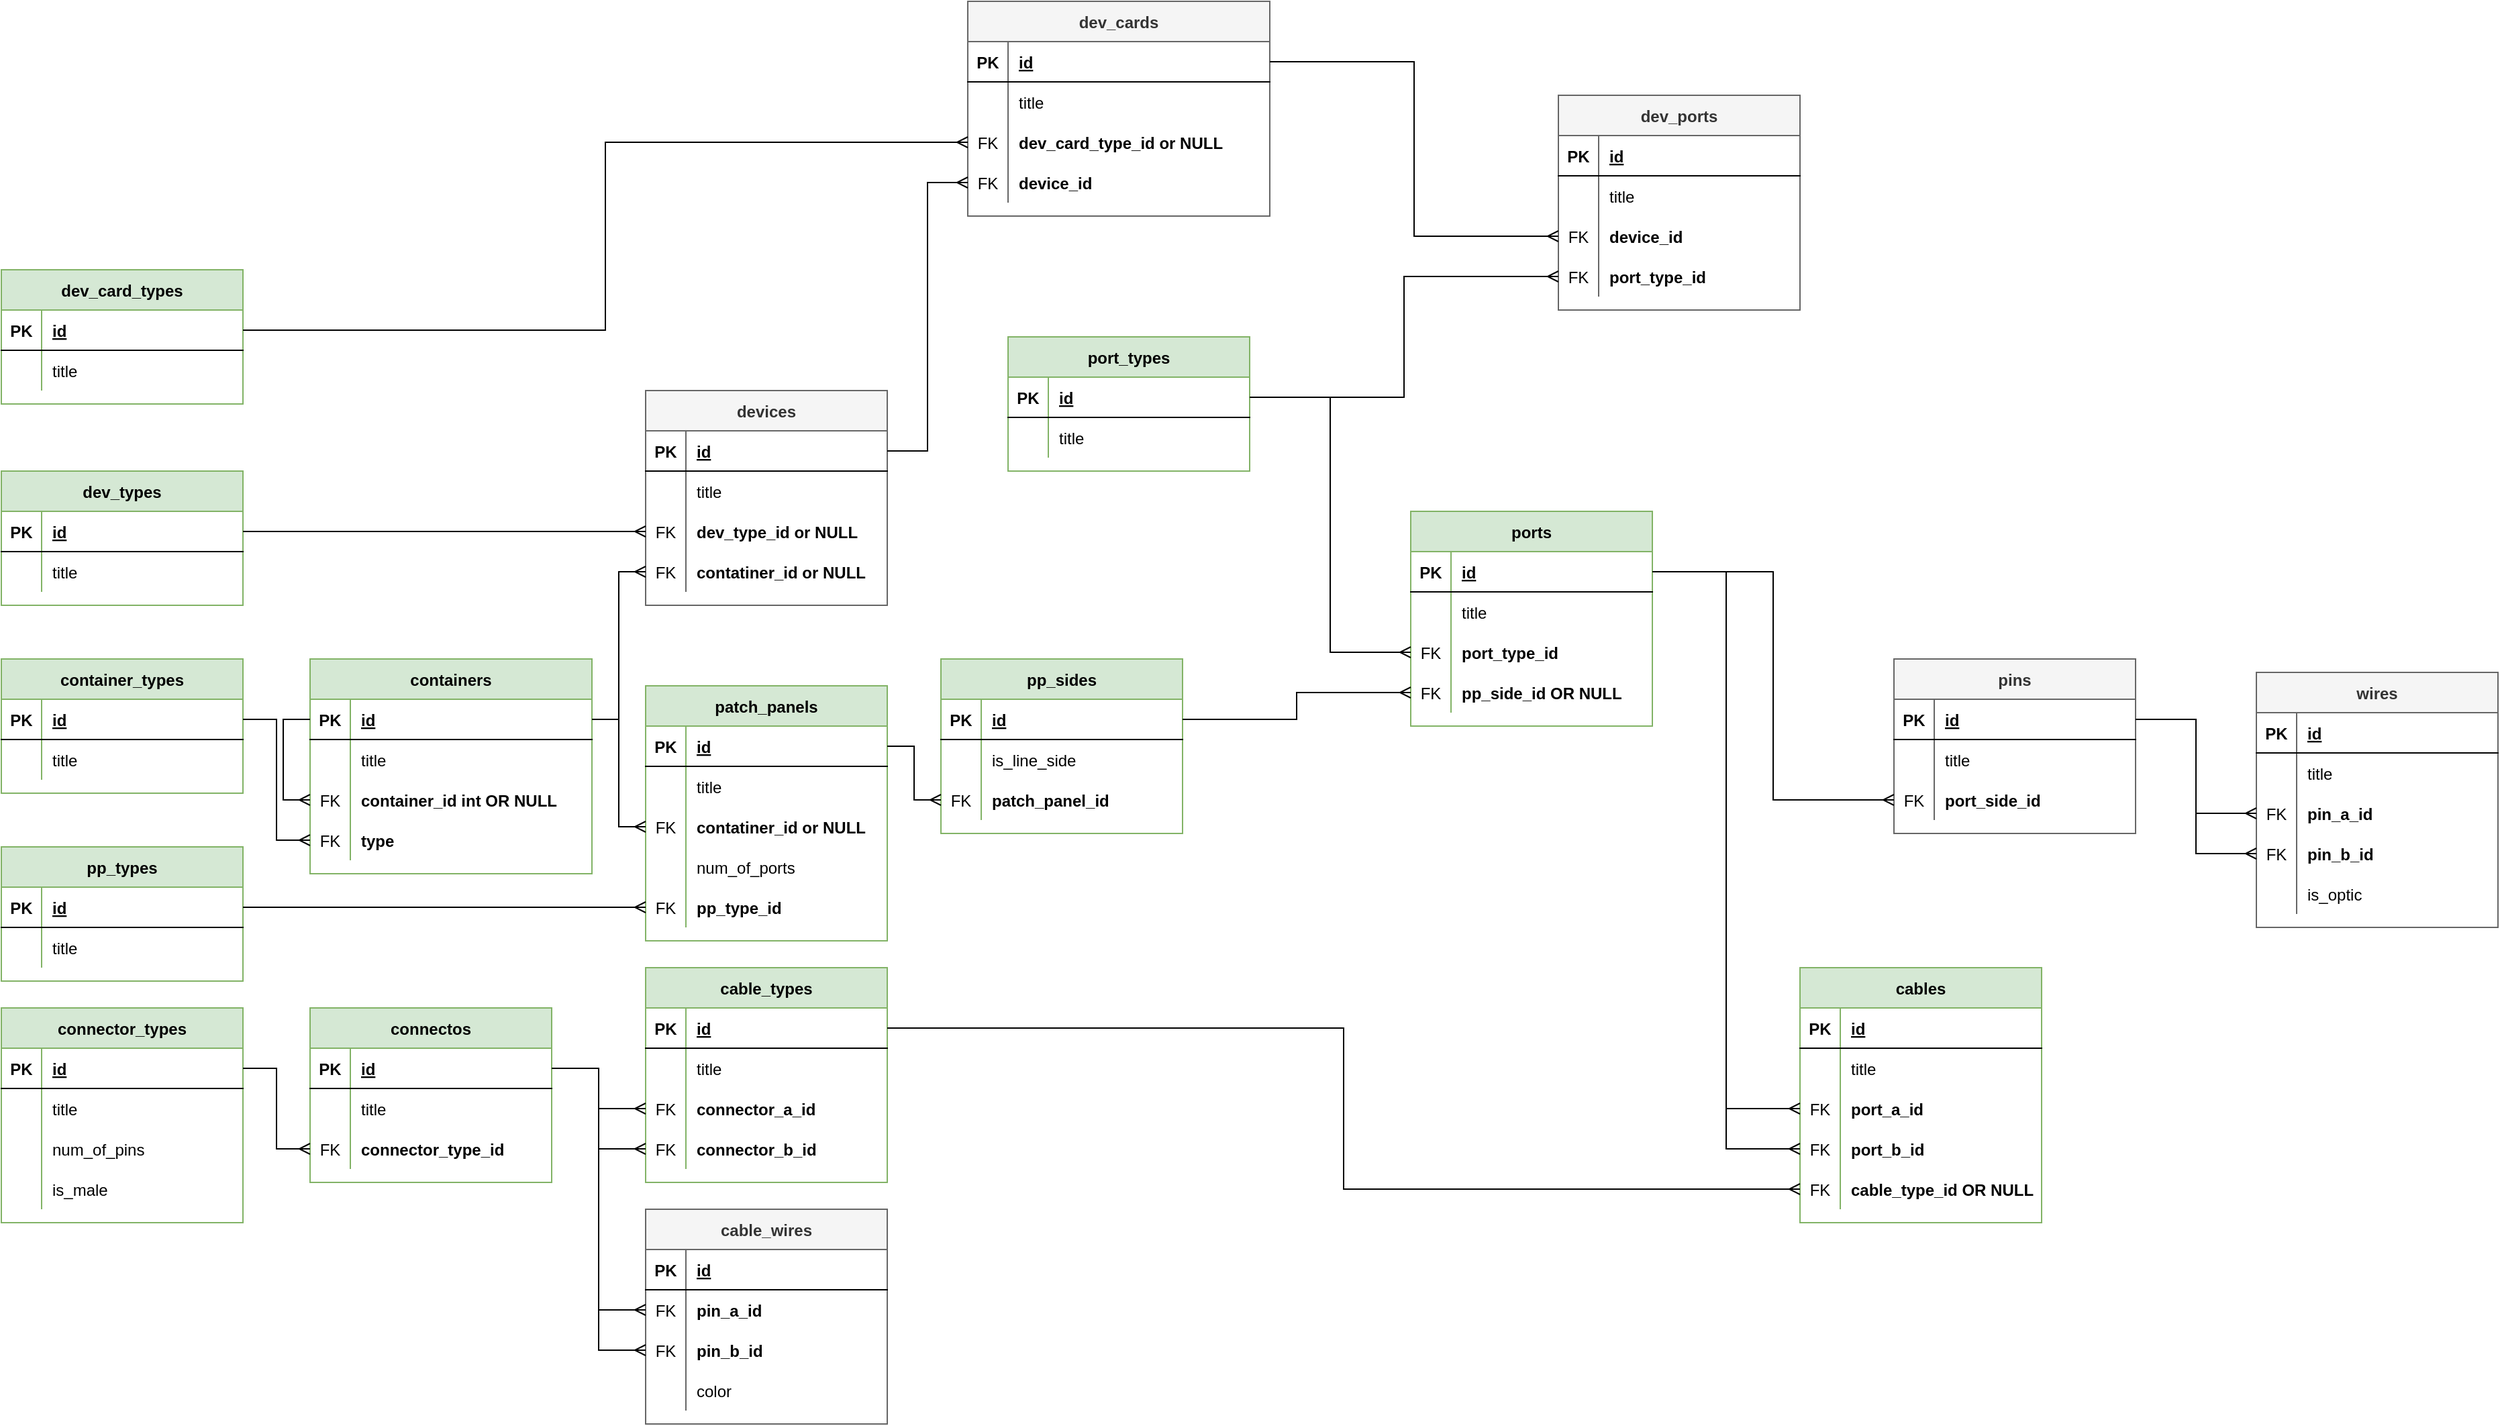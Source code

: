 <mxfile version="18.0.4" type="device"><diagram id="R2lEEEUBdFMjLlhIrx00" name="Page-1"><mxGraphModel dx="2024" dy="1654" grid="1" gridSize="10" guides="1" tooltips="1" connect="1" arrows="1" fold="1" page="1" pageScale="1" pageWidth="1100" pageHeight="850" math="0" shadow="0" extFonts="Permanent Marker^https://fonts.googleapis.com/css?family=Permanent+Marker"><root><mxCell id="0"/><mxCell id="1" parent="0"/><mxCell id="d-rkOkLlw-187rrHcZ13-1" value="containers" style="shape=table;startSize=30;container=1;collapsible=1;childLayout=tableLayout;fixedRows=1;rowLines=0;fontStyle=1;align=center;resizeLast=1;fillColor=#d5e8d4;strokeColor=#82b366;" parent="1" vertex="1"><mxGeometry x="-660" y="300" width="210" height="160" as="geometry"/></mxCell><mxCell id="d-rkOkLlw-187rrHcZ13-2" value="" style="shape=tableRow;horizontal=0;startSize=0;swimlaneHead=0;swimlaneBody=0;fillColor=none;collapsible=0;dropTarget=0;points=[[0,0.5],[1,0.5]];portConstraint=eastwest;top=0;left=0;right=0;bottom=1;" parent="d-rkOkLlw-187rrHcZ13-1" vertex="1"><mxGeometry y="30" width="210" height="30" as="geometry"/></mxCell><mxCell id="d-rkOkLlw-187rrHcZ13-3" value="PK" style="shape=partialRectangle;connectable=0;fillColor=none;top=0;left=0;bottom=0;right=0;fontStyle=1;overflow=hidden;" parent="d-rkOkLlw-187rrHcZ13-2" vertex="1"><mxGeometry width="30" height="30" as="geometry"><mxRectangle width="30" height="30" as="alternateBounds"/></mxGeometry></mxCell><mxCell id="d-rkOkLlw-187rrHcZ13-4" value="id" style="shape=partialRectangle;connectable=0;fillColor=none;top=0;left=0;bottom=0;right=0;align=left;spacingLeft=6;fontStyle=5;overflow=hidden;" parent="d-rkOkLlw-187rrHcZ13-2" vertex="1"><mxGeometry x="30" width="180" height="30" as="geometry"><mxRectangle width="180" height="30" as="alternateBounds"/></mxGeometry></mxCell><mxCell id="d-rkOkLlw-187rrHcZ13-5" value="" style="shape=tableRow;horizontal=0;startSize=0;swimlaneHead=0;swimlaneBody=0;fillColor=none;collapsible=0;dropTarget=0;points=[[0,0.5],[1,0.5]];portConstraint=eastwest;top=0;left=0;right=0;bottom=0;" parent="d-rkOkLlw-187rrHcZ13-1" vertex="1"><mxGeometry y="60" width="210" height="30" as="geometry"/></mxCell><mxCell id="d-rkOkLlw-187rrHcZ13-6" value="" style="shape=partialRectangle;connectable=0;fillColor=none;top=0;left=0;bottom=0;right=0;editable=1;overflow=hidden;" parent="d-rkOkLlw-187rrHcZ13-5" vertex="1"><mxGeometry width="30" height="30" as="geometry"><mxRectangle width="30" height="30" as="alternateBounds"/></mxGeometry></mxCell><mxCell id="d-rkOkLlw-187rrHcZ13-7" value="title" style="shape=partialRectangle;connectable=0;fillColor=none;top=0;left=0;bottom=0;right=0;align=left;spacingLeft=6;overflow=hidden;" parent="d-rkOkLlw-187rrHcZ13-5" vertex="1"><mxGeometry x="30" width="180" height="30" as="geometry"><mxRectangle width="180" height="30" as="alternateBounds"/></mxGeometry></mxCell><mxCell id="d-rkOkLlw-187rrHcZ13-31" style="edgeStyle=orthogonalEdgeStyle;rounded=0;orthogonalLoop=1;jettySize=auto;html=1;exitX=0;exitY=0.5;exitDx=0;exitDy=0;entryX=0;entryY=0.5;entryDx=0;entryDy=0;startArrow=ERmany;startFill=0;endArrow=none;endFill=0;" parent="d-rkOkLlw-187rrHcZ13-1" source="d-rkOkLlw-187rrHcZ13-8" target="d-rkOkLlw-187rrHcZ13-2" edge="1"><mxGeometry relative="1" as="geometry"/></mxCell><mxCell id="d-rkOkLlw-187rrHcZ13-8" value="" style="shape=tableRow;horizontal=0;startSize=0;swimlaneHead=0;swimlaneBody=0;fillColor=none;collapsible=0;dropTarget=0;points=[[0,0.5],[1,0.5]];portConstraint=eastwest;top=0;left=0;right=0;bottom=0;" parent="d-rkOkLlw-187rrHcZ13-1" vertex="1"><mxGeometry y="90" width="210" height="30" as="geometry"/></mxCell><mxCell id="d-rkOkLlw-187rrHcZ13-9" value="FK" style="shape=partialRectangle;connectable=0;fillColor=none;top=0;left=0;bottom=0;right=0;editable=1;overflow=hidden;" parent="d-rkOkLlw-187rrHcZ13-8" vertex="1"><mxGeometry width="30" height="30" as="geometry"><mxRectangle width="30" height="30" as="alternateBounds"/></mxGeometry></mxCell><mxCell id="d-rkOkLlw-187rrHcZ13-10" value="container_id int OR NULL" style="shape=partialRectangle;connectable=0;fillColor=none;top=0;left=0;bottom=0;right=0;align=left;spacingLeft=6;overflow=hidden;fontStyle=1" parent="d-rkOkLlw-187rrHcZ13-8" vertex="1"><mxGeometry x="30" width="180" height="30" as="geometry"><mxRectangle width="180" height="30" as="alternateBounds"/></mxGeometry></mxCell><mxCell id="d-rkOkLlw-187rrHcZ13-11" value="" style="shape=tableRow;horizontal=0;startSize=0;swimlaneHead=0;swimlaneBody=0;fillColor=none;collapsible=0;dropTarget=0;points=[[0,0.5],[1,0.5]];portConstraint=eastwest;top=0;left=0;right=0;bottom=0;fontStyle=1" parent="d-rkOkLlw-187rrHcZ13-1" vertex="1"><mxGeometry y="120" width="210" height="30" as="geometry"/></mxCell><mxCell id="d-rkOkLlw-187rrHcZ13-12" value="FK" style="shape=partialRectangle;connectable=0;fillColor=none;top=0;left=0;bottom=0;right=0;editable=1;overflow=hidden;fontStyle=0" parent="d-rkOkLlw-187rrHcZ13-11" vertex="1"><mxGeometry width="30" height="30" as="geometry"><mxRectangle width="30" height="30" as="alternateBounds"/></mxGeometry></mxCell><mxCell id="d-rkOkLlw-187rrHcZ13-13" value="type" style="shape=partialRectangle;connectable=0;fillColor=none;top=0;left=0;bottom=0;right=0;align=left;spacingLeft=6;overflow=hidden;fontStyle=1" parent="d-rkOkLlw-187rrHcZ13-11" vertex="1"><mxGeometry x="30" width="180" height="30" as="geometry"><mxRectangle width="180" height="30" as="alternateBounds"/></mxGeometry></mxCell><mxCell id="d-rkOkLlw-187rrHcZ13-17" value="container_types" style="shape=table;startSize=30;container=1;collapsible=1;childLayout=tableLayout;fixedRows=1;rowLines=0;fontStyle=1;align=center;resizeLast=1;fillColor=#d5e8d4;strokeColor=#82b366;" parent="1" vertex="1"><mxGeometry x="-890" y="300" width="180" height="100" as="geometry"/></mxCell><mxCell id="d-rkOkLlw-187rrHcZ13-18" value="" style="shape=tableRow;horizontal=0;startSize=0;swimlaneHead=0;swimlaneBody=0;fillColor=none;collapsible=0;dropTarget=0;points=[[0,0.5],[1,0.5]];portConstraint=eastwest;top=0;left=0;right=0;bottom=1;" parent="d-rkOkLlw-187rrHcZ13-17" vertex="1"><mxGeometry y="30" width="180" height="30" as="geometry"/></mxCell><mxCell id="d-rkOkLlw-187rrHcZ13-19" value="PK" style="shape=partialRectangle;connectable=0;fillColor=none;top=0;left=0;bottom=0;right=0;fontStyle=1;overflow=hidden;" parent="d-rkOkLlw-187rrHcZ13-18" vertex="1"><mxGeometry width="30" height="30" as="geometry"><mxRectangle width="30" height="30" as="alternateBounds"/></mxGeometry></mxCell><mxCell id="d-rkOkLlw-187rrHcZ13-20" value="id" style="shape=partialRectangle;connectable=0;fillColor=none;top=0;left=0;bottom=0;right=0;align=left;spacingLeft=6;fontStyle=5;overflow=hidden;" parent="d-rkOkLlw-187rrHcZ13-18" vertex="1"><mxGeometry x="30" width="150" height="30" as="geometry"><mxRectangle width="150" height="30" as="alternateBounds"/></mxGeometry></mxCell><mxCell id="d-rkOkLlw-187rrHcZ13-21" value="" style="shape=tableRow;horizontal=0;startSize=0;swimlaneHead=0;swimlaneBody=0;fillColor=none;collapsible=0;dropTarget=0;points=[[0,0.5],[1,0.5]];portConstraint=eastwest;top=0;left=0;right=0;bottom=0;" parent="d-rkOkLlw-187rrHcZ13-17" vertex="1"><mxGeometry y="60" width="180" height="30" as="geometry"/></mxCell><mxCell id="d-rkOkLlw-187rrHcZ13-22" value="" style="shape=partialRectangle;connectable=0;fillColor=none;top=0;left=0;bottom=0;right=0;editable=1;overflow=hidden;" parent="d-rkOkLlw-187rrHcZ13-21" vertex="1"><mxGeometry width="30" height="30" as="geometry"><mxRectangle width="30" height="30" as="alternateBounds"/></mxGeometry></mxCell><mxCell id="d-rkOkLlw-187rrHcZ13-23" value="title" style="shape=partialRectangle;connectable=0;fillColor=none;top=0;left=0;bottom=0;right=0;align=left;spacingLeft=6;overflow=hidden;" parent="d-rkOkLlw-187rrHcZ13-21" vertex="1"><mxGeometry x="30" width="150" height="30" as="geometry"><mxRectangle width="150" height="30" as="alternateBounds"/></mxGeometry></mxCell><mxCell id="d-rkOkLlw-187rrHcZ13-30" style="edgeStyle=orthogonalEdgeStyle;rounded=0;orthogonalLoop=1;jettySize=auto;html=1;exitX=0;exitY=0.5;exitDx=0;exitDy=0;entryX=1;entryY=0.5;entryDx=0;entryDy=0;startArrow=ERmany;startFill=0;endArrow=none;endFill=0;" parent="1" source="d-rkOkLlw-187rrHcZ13-11" target="d-rkOkLlw-187rrHcZ13-18" edge="1"><mxGeometry relative="1" as="geometry"/></mxCell><mxCell id="d-rkOkLlw-187rrHcZ13-32" value="patch_panels" style="shape=table;startSize=30;container=1;collapsible=1;childLayout=tableLayout;fixedRows=1;rowLines=0;fontStyle=1;align=center;resizeLast=1;fillColor=#d5e8d4;strokeColor=#82b366;" parent="1" vertex="1"><mxGeometry x="-410" y="320" width="180" height="190" as="geometry"/></mxCell><mxCell id="d-rkOkLlw-187rrHcZ13-33" value="" style="shape=tableRow;horizontal=0;startSize=0;swimlaneHead=0;swimlaneBody=0;fillColor=none;collapsible=0;dropTarget=0;points=[[0,0.5],[1,0.5]];portConstraint=eastwest;top=0;left=0;right=0;bottom=1;" parent="d-rkOkLlw-187rrHcZ13-32" vertex="1"><mxGeometry y="30" width="180" height="30" as="geometry"/></mxCell><mxCell id="d-rkOkLlw-187rrHcZ13-34" value="PK" style="shape=partialRectangle;connectable=0;fillColor=none;top=0;left=0;bottom=0;right=0;fontStyle=1;overflow=hidden;" parent="d-rkOkLlw-187rrHcZ13-33" vertex="1"><mxGeometry width="30" height="30" as="geometry"><mxRectangle width="30" height="30" as="alternateBounds"/></mxGeometry></mxCell><mxCell id="d-rkOkLlw-187rrHcZ13-35" value="id" style="shape=partialRectangle;connectable=0;fillColor=none;top=0;left=0;bottom=0;right=0;align=left;spacingLeft=6;fontStyle=5;overflow=hidden;" parent="d-rkOkLlw-187rrHcZ13-33" vertex="1"><mxGeometry x="30" width="150" height="30" as="geometry"><mxRectangle width="150" height="30" as="alternateBounds"/></mxGeometry></mxCell><mxCell id="d-rkOkLlw-187rrHcZ13-36" value="" style="shape=tableRow;horizontal=0;startSize=0;swimlaneHead=0;swimlaneBody=0;fillColor=none;collapsible=0;dropTarget=0;points=[[0,0.5],[1,0.5]];portConstraint=eastwest;top=0;left=0;right=0;bottom=0;" parent="d-rkOkLlw-187rrHcZ13-32" vertex="1"><mxGeometry y="60" width="180" height="30" as="geometry"/></mxCell><mxCell id="d-rkOkLlw-187rrHcZ13-37" value="" style="shape=partialRectangle;connectable=0;fillColor=none;top=0;left=0;bottom=0;right=0;editable=1;overflow=hidden;" parent="d-rkOkLlw-187rrHcZ13-36" vertex="1"><mxGeometry width="30" height="30" as="geometry"><mxRectangle width="30" height="30" as="alternateBounds"/></mxGeometry></mxCell><mxCell id="d-rkOkLlw-187rrHcZ13-38" value="title" style="shape=partialRectangle;connectable=0;fillColor=none;top=0;left=0;bottom=0;right=0;align=left;spacingLeft=6;overflow=hidden;" parent="d-rkOkLlw-187rrHcZ13-36" vertex="1"><mxGeometry x="30" width="150" height="30" as="geometry"><mxRectangle width="150" height="30" as="alternateBounds"/></mxGeometry></mxCell><mxCell id="d-rkOkLlw-187rrHcZ13-39" value="" style="shape=tableRow;horizontal=0;startSize=0;swimlaneHead=0;swimlaneBody=0;fillColor=none;collapsible=0;dropTarget=0;points=[[0,0.5],[1,0.5]];portConstraint=eastwest;top=0;left=0;right=0;bottom=0;" parent="d-rkOkLlw-187rrHcZ13-32" vertex="1"><mxGeometry y="90" width="180" height="30" as="geometry"/></mxCell><mxCell id="d-rkOkLlw-187rrHcZ13-40" value="FK" style="shape=partialRectangle;connectable=0;fillColor=none;top=0;left=0;bottom=0;right=0;editable=1;overflow=hidden;" parent="d-rkOkLlw-187rrHcZ13-39" vertex="1"><mxGeometry width="30" height="30" as="geometry"><mxRectangle width="30" height="30" as="alternateBounds"/></mxGeometry></mxCell><mxCell id="d-rkOkLlw-187rrHcZ13-41" value="contatiner_id or NULL" style="shape=partialRectangle;connectable=0;fillColor=none;top=0;left=0;bottom=0;right=0;align=left;spacingLeft=6;overflow=hidden;fontStyle=1" parent="d-rkOkLlw-187rrHcZ13-39" vertex="1"><mxGeometry x="30" width="150" height="30" as="geometry"><mxRectangle width="150" height="30" as="alternateBounds"/></mxGeometry></mxCell><mxCell id="xJ3iz6o6S6qD2WEIUPgp-25" value="" style="shape=tableRow;horizontal=0;startSize=0;swimlaneHead=0;swimlaneBody=0;fillColor=none;collapsible=0;dropTarget=0;points=[[0,0.5],[1,0.5]];portConstraint=eastwest;top=0;left=0;right=0;bottom=0;" parent="d-rkOkLlw-187rrHcZ13-32" vertex="1"><mxGeometry y="120" width="180" height="30" as="geometry"/></mxCell><mxCell id="xJ3iz6o6S6qD2WEIUPgp-26" value="" style="shape=partialRectangle;connectable=0;fillColor=none;top=0;left=0;bottom=0;right=0;editable=1;overflow=hidden;" parent="xJ3iz6o6S6qD2WEIUPgp-25" vertex="1"><mxGeometry width="30" height="30" as="geometry"><mxRectangle width="30" height="30" as="alternateBounds"/></mxGeometry></mxCell><mxCell id="xJ3iz6o6S6qD2WEIUPgp-27" value="num_of_ports" style="shape=partialRectangle;connectable=0;fillColor=none;top=0;left=0;bottom=0;right=0;align=left;spacingLeft=6;overflow=hidden;" parent="xJ3iz6o6S6qD2WEIUPgp-25" vertex="1"><mxGeometry x="30" width="150" height="30" as="geometry"><mxRectangle width="150" height="30" as="alternateBounds"/></mxGeometry></mxCell><mxCell id="xJ3iz6o6S6qD2WEIUPgp-28" value="" style="shape=tableRow;horizontal=0;startSize=0;swimlaneHead=0;swimlaneBody=0;fillColor=none;collapsible=0;dropTarget=0;points=[[0,0.5],[1,0.5]];portConstraint=eastwest;top=0;left=0;right=0;bottom=0;" parent="d-rkOkLlw-187rrHcZ13-32" vertex="1"><mxGeometry y="150" width="180" height="30" as="geometry"/></mxCell><mxCell id="xJ3iz6o6S6qD2WEIUPgp-29" value="FK" style="shape=partialRectangle;connectable=0;fillColor=none;top=0;left=0;bottom=0;right=0;editable=1;overflow=hidden;" parent="xJ3iz6o6S6qD2WEIUPgp-28" vertex="1"><mxGeometry width="30" height="30" as="geometry"><mxRectangle width="30" height="30" as="alternateBounds"/></mxGeometry></mxCell><mxCell id="xJ3iz6o6S6qD2WEIUPgp-30" value="pp_type_id" style="shape=partialRectangle;connectable=0;fillColor=none;top=0;left=0;bottom=0;right=0;align=left;spacingLeft=6;overflow=hidden;fontStyle=1" parent="xJ3iz6o6S6qD2WEIUPgp-28" vertex="1"><mxGeometry x="30" width="150" height="30" as="geometry"><mxRectangle width="150" height="30" as="alternateBounds"/></mxGeometry></mxCell><mxCell id="d-rkOkLlw-187rrHcZ13-42" style="edgeStyle=orthogonalEdgeStyle;rounded=0;orthogonalLoop=1;jettySize=auto;html=1;exitX=0;exitY=0.5;exitDx=0;exitDy=0;entryX=1;entryY=0.5;entryDx=0;entryDy=0;startArrow=ERmany;startFill=0;endArrow=none;endFill=0;" parent="1" source="d-rkOkLlw-187rrHcZ13-39" target="d-rkOkLlw-187rrHcZ13-2" edge="1"><mxGeometry relative="1" as="geometry"/></mxCell><mxCell id="d-rkOkLlw-187rrHcZ13-46" value="pp_sides" style="shape=table;startSize=30;container=1;collapsible=1;childLayout=tableLayout;fixedRows=1;rowLines=0;fontStyle=1;align=center;resizeLast=1;fillColor=#d5e8d4;strokeColor=#82b366;" parent="1" vertex="1"><mxGeometry x="-190" y="300" width="180" height="130" as="geometry"/></mxCell><mxCell id="d-rkOkLlw-187rrHcZ13-47" value="" style="shape=tableRow;horizontal=0;startSize=0;swimlaneHead=0;swimlaneBody=0;fillColor=none;collapsible=0;dropTarget=0;points=[[0,0.5],[1,0.5]];portConstraint=eastwest;top=0;left=0;right=0;bottom=1;" parent="d-rkOkLlw-187rrHcZ13-46" vertex="1"><mxGeometry y="30" width="180" height="30" as="geometry"/></mxCell><mxCell id="d-rkOkLlw-187rrHcZ13-48" value="PK" style="shape=partialRectangle;connectable=0;fillColor=none;top=0;left=0;bottom=0;right=0;fontStyle=1;overflow=hidden;" parent="d-rkOkLlw-187rrHcZ13-47" vertex="1"><mxGeometry width="30" height="30" as="geometry"><mxRectangle width="30" height="30" as="alternateBounds"/></mxGeometry></mxCell><mxCell id="d-rkOkLlw-187rrHcZ13-49" value="id" style="shape=partialRectangle;connectable=0;fillColor=none;top=0;left=0;bottom=0;right=0;align=left;spacingLeft=6;fontStyle=5;overflow=hidden;" parent="d-rkOkLlw-187rrHcZ13-47" vertex="1"><mxGeometry x="30" width="150" height="30" as="geometry"><mxRectangle width="150" height="30" as="alternateBounds"/></mxGeometry></mxCell><mxCell id="d-rkOkLlw-187rrHcZ13-50" value="" style="shape=tableRow;horizontal=0;startSize=0;swimlaneHead=0;swimlaneBody=0;fillColor=none;collapsible=0;dropTarget=0;points=[[0,0.5],[1,0.5]];portConstraint=eastwest;top=0;left=0;right=0;bottom=0;" parent="d-rkOkLlw-187rrHcZ13-46" vertex="1"><mxGeometry y="60" width="180" height="30" as="geometry"/></mxCell><mxCell id="d-rkOkLlw-187rrHcZ13-51" value="" style="shape=partialRectangle;connectable=0;fillColor=none;top=0;left=0;bottom=0;right=0;editable=1;overflow=hidden;" parent="d-rkOkLlw-187rrHcZ13-50" vertex="1"><mxGeometry width="30" height="30" as="geometry"><mxRectangle width="30" height="30" as="alternateBounds"/></mxGeometry></mxCell><mxCell id="d-rkOkLlw-187rrHcZ13-52" value="is_line_side" style="shape=partialRectangle;connectable=0;fillColor=none;top=0;left=0;bottom=0;right=0;align=left;spacingLeft=6;overflow=hidden;" parent="d-rkOkLlw-187rrHcZ13-50" vertex="1"><mxGeometry x="30" width="150" height="30" as="geometry"><mxRectangle width="150" height="30" as="alternateBounds"/></mxGeometry></mxCell><mxCell id="d-rkOkLlw-187rrHcZ13-53" value="" style="shape=tableRow;horizontal=0;startSize=0;swimlaneHead=0;swimlaneBody=0;fillColor=none;collapsible=0;dropTarget=0;points=[[0,0.5],[1,0.5]];portConstraint=eastwest;top=0;left=0;right=0;bottom=0;" parent="d-rkOkLlw-187rrHcZ13-46" vertex="1"><mxGeometry y="90" width="180" height="30" as="geometry"/></mxCell><mxCell id="d-rkOkLlw-187rrHcZ13-54" value="FK" style="shape=partialRectangle;connectable=0;fillColor=none;top=0;left=0;bottom=0;right=0;editable=1;overflow=hidden;" parent="d-rkOkLlw-187rrHcZ13-53" vertex="1"><mxGeometry width="30" height="30" as="geometry"><mxRectangle width="30" height="30" as="alternateBounds"/></mxGeometry></mxCell><mxCell id="d-rkOkLlw-187rrHcZ13-55" value="patch_panel_id" style="shape=partialRectangle;connectable=0;fillColor=none;top=0;left=0;bottom=0;right=0;align=left;spacingLeft=6;overflow=hidden;fontStyle=1" parent="d-rkOkLlw-187rrHcZ13-53" vertex="1"><mxGeometry x="30" width="150" height="30" as="geometry"><mxRectangle width="150" height="30" as="alternateBounds"/></mxGeometry></mxCell><mxCell id="d-rkOkLlw-187rrHcZ13-56" style="edgeStyle=orthogonalEdgeStyle;rounded=0;orthogonalLoop=1;jettySize=auto;html=1;exitX=0;exitY=0.5;exitDx=0;exitDy=0;startArrow=ERmany;startFill=0;endArrow=none;endFill=0;" parent="1" source="d-rkOkLlw-187rrHcZ13-53" target="d-rkOkLlw-187rrHcZ13-33" edge="1"><mxGeometry relative="1" as="geometry"/></mxCell><mxCell id="d-rkOkLlw-187rrHcZ13-57" value="ports" style="shape=table;startSize=30;container=1;collapsible=1;childLayout=tableLayout;fixedRows=1;rowLines=0;fontStyle=1;align=center;resizeLast=1;fillColor=#d5e8d4;strokeColor=#82b366;" parent="1" vertex="1"><mxGeometry x="160" y="190" width="180" height="160" as="geometry"/></mxCell><mxCell id="d-rkOkLlw-187rrHcZ13-58" value="" style="shape=tableRow;horizontal=0;startSize=0;swimlaneHead=0;swimlaneBody=0;fillColor=none;collapsible=0;dropTarget=0;points=[[0,0.5],[1,0.5]];portConstraint=eastwest;top=0;left=0;right=0;bottom=1;" parent="d-rkOkLlw-187rrHcZ13-57" vertex="1"><mxGeometry y="30" width="180" height="30" as="geometry"/></mxCell><mxCell id="d-rkOkLlw-187rrHcZ13-59" value="PK" style="shape=partialRectangle;connectable=0;fillColor=none;top=0;left=0;bottom=0;right=0;fontStyle=1;overflow=hidden;" parent="d-rkOkLlw-187rrHcZ13-58" vertex="1"><mxGeometry width="30" height="30" as="geometry"><mxRectangle width="30" height="30" as="alternateBounds"/></mxGeometry></mxCell><mxCell id="d-rkOkLlw-187rrHcZ13-60" value="id" style="shape=partialRectangle;connectable=0;fillColor=none;top=0;left=0;bottom=0;right=0;align=left;spacingLeft=6;fontStyle=5;overflow=hidden;" parent="d-rkOkLlw-187rrHcZ13-58" vertex="1"><mxGeometry x="30" width="150" height="30" as="geometry"><mxRectangle width="150" height="30" as="alternateBounds"/></mxGeometry></mxCell><mxCell id="d-rkOkLlw-187rrHcZ13-61" value="" style="shape=tableRow;horizontal=0;startSize=0;swimlaneHead=0;swimlaneBody=0;fillColor=none;collapsible=0;dropTarget=0;points=[[0,0.5],[1,0.5]];portConstraint=eastwest;top=0;left=0;right=0;bottom=0;" parent="d-rkOkLlw-187rrHcZ13-57" vertex="1"><mxGeometry y="60" width="180" height="30" as="geometry"/></mxCell><mxCell id="d-rkOkLlw-187rrHcZ13-62" value="" style="shape=partialRectangle;connectable=0;fillColor=none;top=0;left=0;bottom=0;right=0;editable=1;overflow=hidden;" parent="d-rkOkLlw-187rrHcZ13-61" vertex="1"><mxGeometry width="30" height="30" as="geometry"><mxRectangle width="30" height="30" as="alternateBounds"/></mxGeometry></mxCell><mxCell id="d-rkOkLlw-187rrHcZ13-63" value="title" style="shape=partialRectangle;connectable=0;fillColor=none;top=0;left=0;bottom=0;right=0;align=left;spacingLeft=6;overflow=hidden;" parent="d-rkOkLlw-187rrHcZ13-61" vertex="1"><mxGeometry x="30" width="150" height="30" as="geometry"><mxRectangle width="150" height="30" as="alternateBounds"/></mxGeometry></mxCell><mxCell id="xJ3iz6o6S6qD2WEIUPgp-90" value="" style="shape=tableRow;horizontal=0;startSize=0;swimlaneHead=0;swimlaneBody=0;fillColor=none;collapsible=0;dropTarget=0;points=[[0,0.5],[1,0.5]];portConstraint=eastwest;top=0;left=0;right=0;bottom=0;" parent="d-rkOkLlw-187rrHcZ13-57" vertex="1"><mxGeometry y="90" width="180" height="30" as="geometry"/></mxCell><mxCell id="xJ3iz6o6S6qD2WEIUPgp-91" value="FK" style="shape=partialRectangle;connectable=0;fillColor=none;top=0;left=0;bottom=0;right=0;editable=1;overflow=hidden;" parent="xJ3iz6o6S6qD2WEIUPgp-90" vertex="1"><mxGeometry width="30" height="30" as="geometry"><mxRectangle width="30" height="30" as="alternateBounds"/></mxGeometry></mxCell><mxCell id="xJ3iz6o6S6qD2WEIUPgp-92" value="port_type_id" style="shape=partialRectangle;connectable=0;fillColor=none;top=0;left=0;bottom=0;right=0;align=left;spacingLeft=6;overflow=hidden;fontStyle=1" parent="xJ3iz6o6S6qD2WEIUPgp-90" vertex="1"><mxGeometry x="30" width="150" height="30" as="geometry"><mxRectangle width="150" height="30" as="alternateBounds"/></mxGeometry></mxCell><mxCell id="d-rkOkLlw-187rrHcZ13-64" value="" style="shape=tableRow;horizontal=0;startSize=0;swimlaneHead=0;swimlaneBody=0;fillColor=none;collapsible=0;dropTarget=0;points=[[0,0.5],[1,0.5]];portConstraint=eastwest;top=0;left=0;right=0;bottom=0;" parent="d-rkOkLlw-187rrHcZ13-57" vertex="1"><mxGeometry y="120" width="180" height="30" as="geometry"/></mxCell><mxCell id="d-rkOkLlw-187rrHcZ13-65" value="FK" style="shape=partialRectangle;connectable=0;fillColor=none;top=0;left=0;bottom=0;right=0;editable=1;overflow=hidden;" parent="d-rkOkLlw-187rrHcZ13-64" vertex="1"><mxGeometry width="30" height="30" as="geometry"><mxRectangle width="30" height="30" as="alternateBounds"/></mxGeometry></mxCell><mxCell id="d-rkOkLlw-187rrHcZ13-66" value="pp_side_id OR NULL" style="shape=partialRectangle;connectable=0;fillColor=none;top=0;left=0;bottom=0;right=0;align=left;spacingLeft=6;overflow=hidden;fontStyle=1" parent="d-rkOkLlw-187rrHcZ13-64" vertex="1"><mxGeometry x="30" width="150" height="30" as="geometry"><mxRectangle width="150" height="30" as="alternateBounds"/></mxGeometry></mxCell><mxCell id="d-rkOkLlw-187rrHcZ13-67" style="edgeStyle=orthogonalEdgeStyle;rounded=0;orthogonalLoop=1;jettySize=auto;html=1;exitX=0;exitY=0.5;exitDx=0;exitDy=0;entryX=1;entryY=0.5;entryDx=0;entryDy=0;startArrow=ERmany;startFill=0;endArrow=none;endFill=0;" parent="1" source="d-rkOkLlw-187rrHcZ13-64" target="d-rkOkLlw-187rrHcZ13-47" edge="1"><mxGeometry relative="1" as="geometry"/></mxCell><mxCell id="d-rkOkLlw-187rrHcZ13-79" value="pins" style="shape=table;startSize=30;container=1;collapsible=1;childLayout=tableLayout;fixedRows=1;rowLines=0;fontStyle=1;align=center;resizeLast=1;fillColor=#f5f5f5;strokeColor=#666666;fontColor=#333333;" parent="1" vertex="1"><mxGeometry x="520" y="300" width="180" height="130" as="geometry"/></mxCell><mxCell id="d-rkOkLlw-187rrHcZ13-80" value="" style="shape=tableRow;horizontal=0;startSize=0;swimlaneHead=0;swimlaneBody=0;fillColor=none;collapsible=0;dropTarget=0;points=[[0,0.5],[1,0.5]];portConstraint=eastwest;top=0;left=0;right=0;bottom=1;" parent="d-rkOkLlw-187rrHcZ13-79" vertex="1"><mxGeometry y="30" width="180" height="30" as="geometry"/></mxCell><mxCell id="d-rkOkLlw-187rrHcZ13-81" value="PK" style="shape=partialRectangle;connectable=0;fillColor=none;top=0;left=0;bottom=0;right=0;fontStyle=1;overflow=hidden;" parent="d-rkOkLlw-187rrHcZ13-80" vertex="1"><mxGeometry width="30" height="30" as="geometry"><mxRectangle width="30" height="30" as="alternateBounds"/></mxGeometry></mxCell><mxCell id="d-rkOkLlw-187rrHcZ13-82" value="id" style="shape=partialRectangle;connectable=0;fillColor=none;top=0;left=0;bottom=0;right=0;align=left;spacingLeft=6;fontStyle=5;overflow=hidden;" parent="d-rkOkLlw-187rrHcZ13-80" vertex="1"><mxGeometry x="30" width="150" height="30" as="geometry"><mxRectangle width="150" height="30" as="alternateBounds"/></mxGeometry></mxCell><mxCell id="d-rkOkLlw-187rrHcZ13-83" value="" style="shape=tableRow;horizontal=0;startSize=0;swimlaneHead=0;swimlaneBody=0;fillColor=none;collapsible=0;dropTarget=0;points=[[0,0.5],[1,0.5]];portConstraint=eastwest;top=0;left=0;right=0;bottom=0;" parent="d-rkOkLlw-187rrHcZ13-79" vertex="1"><mxGeometry y="60" width="180" height="30" as="geometry"/></mxCell><mxCell id="d-rkOkLlw-187rrHcZ13-84" value="" style="shape=partialRectangle;connectable=0;fillColor=none;top=0;left=0;bottom=0;right=0;editable=1;overflow=hidden;" parent="d-rkOkLlw-187rrHcZ13-83" vertex="1"><mxGeometry width="30" height="30" as="geometry"><mxRectangle width="30" height="30" as="alternateBounds"/></mxGeometry></mxCell><mxCell id="d-rkOkLlw-187rrHcZ13-85" value="title" style="shape=partialRectangle;connectable=0;fillColor=none;top=0;left=0;bottom=0;right=0;align=left;spacingLeft=6;overflow=hidden;" parent="d-rkOkLlw-187rrHcZ13-83" vertex="1"><mxGeometry x="30" width="150" height="30" as="geometry"><mxRectangle width="150" height="30" as="alternateBounds"/></mxGeometry></mxCell><mxCell id="d-rkOkLlw-187rrHcZ13-86" value="" style="shape=tableRow;horizontal=0;startSize=0;swimlaneHead=0;swimlaneBody=0;fillColor=none;collapsible=0;dropTarget=0;points=[[0,0.5],[1,0.5]];portConstraint=eastwest;top=0;left=0;right=0;bottom=0;" parent="d-rkOkLlw-187rrHcZ13-79" vertex="1"><mxGeometry y="90" width="180" height="30" as="geometry"/></mxCell><mxCell id="d-rkOkLlw-187rrHcZ13-87" value="FK" style="shape=partialRectangle;connectable=0;fillColor=none;top=0;left=0;bottom=0;right=0;editable=1;overflow=hidden;" parent="d-rkOkLlw-187rrHcZ13-86" vertex="1"><mxGeometry width="30" height="30" as="geometry"><mxRectangle width="30" height="30" as="alternateBounds"/></mxGeometry></mxCell><mxCell id="d-rkOkLlw-187rrHcZ13-88" value="port_side_id" style="shape=partialRectangle;connectable=0;fillColor=none;top=0;left=0;bottom=0;right=0;align=left;spacingLeft=6;overflow=hidden;fontStyle=1" parent="d-rkOkLlw-187rrHcZ13-86" vertex="1"><mxGeometry x="30" width="150" height="30" as="geometry"><mxRectangle width="150" height="30" as="alternateBounds"/></mxGeometry></mxCell><mxCell id="d-rkOkLlw-187rrHcZ13-89" style="edgeStyle=orthogonalEdgeStyle;rounded=0;orthogonalLoop=1;jettySize=auto;html=1;exitX=0;exitY=0.5;exitDx=0;exitDy=0;entryX=1;entryY=0.5;entryDx=0;entryDy=0;startArrow=ERmany;startFill=0;endArrow=none;endFill=0;" parent="1" source="d-rkOkLlw-187rrHcZ13-86" target="d-rkOkLlw-187rrHcZ13-58" edge="1"><mxGeometry relative="1" as="geometry"><mxPoint x="430" y="345" as="targetPoint"/></mxGeometry></mxCell><mxCell id="d-rkOkLlw-187rrHcZ13-90" value="cables" style="shape=table;startSize=30;container=1;collapsible=1;childLayout=tableLayout;fixedRows=1;rowLines=0;fontStyle=1;align=center;resizeLast=1;fillColor=#d5e8d4;strokeColor=#82b366;" parent="1" vertex="1"><mxGeometry x="450" y="530" width="180" height="190" as="geometry"/></mxCell><mxCell id="d-rkOkLlw-187rrHcZ13-91" value="" style="shape=tableRow;horizontal=0;startSize=0;swimlaneHead=0;swimlaneBody=0;fillColor=none;collapsible=0;dropTarget=0;points=[[0,0.5],[1,0.5]];portConstraint=eastwest;top=0;left=0;right=0;bottom=1;" parent="d-rkOkLlw-187rrHcZ13-90" vertex="1"><mxGeometry y="30" width="180" height="30" as="geometry"/></mxCell><mxCell id="d-rkOkLlw-187rrHcZ13-92" value="PK" style="shape=partialRectangle;connectable=0;fillColor=none;top=0;left=0;bottom=0;right=0;fontStyle=1;overflow=hidden;" parent="d-rkOkLlw-187rrHcZ13-91" vertex="1"><mxGeometry width="30" height="30" as="geometry"><mxRectangle width="30" height="30" as="alternateBounds"/></mxGeometry></mxCell><mxCell id="d-rkOkLlw-187rrHcZ13-93" value="id" style="shape=partialRectangle;connectable=0;fillColor=none;top=0;left=0;bottom=0;right=0;align=left;spacingLeft=6;fontStyle=5;overflow=hidden;" parent="d-rkOkLlw-187rrHcZ13-91" vertex="1"><mxGeometry x="30" width="150" height="30" as="geometry"><mxRectangle width="150" height="30" as="alternateBounds"/></mxGeometry></mxCell><mxCell id="d-rkOkLlw-187rrHcZ13-94" value="" style="shape=tableRow;horizontal=0;startSize=0;swimlaneHead=0;swimlaneBody=0;fillColor=none;collapsible=0;dropTarget=0;points=[[0,0.5],[1,0.5]];portConstraint=eastwest;top=0;left=0;right=0;bottom=0;" parent="d-rkOkLlw-187rrHcZ13-90" vertex="1"><mxGeometry y="60" width="180" height="30" as="geometry"/></mxCell><mxCell id="d-rkOkLlw-187rrHcZ13-95" value="" style="shape=partialRectangle;connectable=0;fillColor=none;top=0;left=0;bottom=0;right=0;editable=1;overflow=hidden;" parent="d-rkOkLlw-187rrHcZ13-94" vertex="1"><mxGeometry width="30" height="30" as="geometry"><mxRectangle width="30" height="30" as="alternateBounds"/></mxGeometry></mxCell><mxCell id="d-rkOkLlw-187rrHcZ13-96" value="title" style="shape=partialRectangle;connectable=0;fillColor=none;top=0;left=0;bottom=0;right=0;align=left;spacingLeft=6;overflow=hidden;" parent="d-rkOkLlw-187rrHcZ13-94" vertex="1"><mxGeometry x="30" width="150" height="30" as="geometry"><mxRectangle width="150" height="30" as="alternateBounds"/></mxGeometry></mxCell><mxCell id="d-rkOkLlw-187rrHcZ13-97" value="" style="shape=tableRow;horizontal=0;startSize=0;swimlaneHead=0;swimlaneBody=0;fillColor=none;collapsible=0;dropTarget=0;points=[[0,0.5],[1,0.5]];portConstraint=eastwest;top=0;left=0;right=0;bottom=0;" parent="d-rkOkLlw-187rrHcZ13-90" vertex="1"><mxGeometry y="90" width="180" height="30" as="geometry"/></mxCell><mxCell id="d-rkOkLlw-187rrHcZ13-98" value="FK" style="shape=partialRectangle;connectable=0;fillColor=none;top=0;left=0;bottom=0;right=0;editable=1;overflow=hidden;" parent="d-rkOkLlw-187rrHcZ13-97" vertex="1"><mxGeometry width="30" height="30" as="geometry"><mxRectangle width="30" height="30" as="alternateBounds"/></mxGeometry></mxCell><mxCell id="d-rkOkLlw-187rrHcZ13-99" value="port_a_id" style="shape=partialRectangle;connectable=0;fillColor=none;top=0;left=0;bottom=0;right=0;align=left;spacingLeft=6;overflow=hidden;fontStyle=1" parent="d-rkOkLlw-187rrHcZ13-97" vertex="1"><mxGeometry x="30" width="150" height="30" as="geometry"><mxRectangle width="150" height="30" as="alternateBounds"/></mxGeometry></mxCell><mxCell id="d-rkOkLlw-187rrHcZ13-110" value="" style="shape=tableRow;horizontal=0;startSize=0;swimlaneHead=0;swimlaneBody=0;fillColor=none;collapsible=0;dropTarget=0;points=[[0,0.5],[1,0.5]];portConstraint=eastwest;top=0;left=0;right=0;bottom=0;" parent="d-rkOkLlw-187rrHcZ13-90" vertex="1"><mxGeometry y="120" width="180" height="30" as="geometry"/></mxCell><mxCell id="d-rkOkLlw-187rrHcZ13-111" value="FK" style="shape=partialRectangle;connectable=0;fillColor=none;top=0;left=0;bottom=0;right=0;editable=1;overflow=hidden;" parent="d-rkOkLlw-187rrHcZ13-110" vertex="1"><mxGeometry width="30" height="30" as="geometry"><mxRectangle width="30" height="30" as="alternateBounds"/></mxGeometry></mxCell><mxCell id="d-rkOkLlw-187rrHcZ13-112" value="port_b_id" style="shape=partialRectangle;connectable=0;fillColor=none;top=0;left=0;bottom=0;right=0;align=left;spacingLeft=6;overflow=hidden;fontStyle=1" parent="d-rkOkLlw-187rrHcZ13-110" vertex="1"><mxGeometry x="30" width="150" height="30" as="geometry"><mxRectangle width="150" height="30" as="alternateBounds"/></mxGeometry></mxCell><mxCell id="d-rkOkLlw-187rrHcZ13-126" value="" style="shape=tableRow;horizontal=0;startSize=0;swimlaneHead=0;swimlaneBody=0;fillColor=none;collapsible=0;dropTarget=0;points=[[0,0.5],[1,0.5]];portConstraint=eastwest;top=0;left=0;right=0;bottom=0;" parent="d-rkOkLlw-187rrHcZ13-90" vertex="1"><mxGeometry y="150" width="180" height="30" as="geometry"/></mxCell><mxCell id="d-rkOkLlw-187rrHcZ13-127" value="FK" style="shape=partialRectangle;connectable=0;fillColor=none;top=0;left=0;bottom=0;right=0;editable=1;overflow=hidden;" parent="d-rkOkLlw-187rrHcZ13-126" vertex="1"><mxGeometry width="30" height="30" as="geometry"><mxRectangle width="30" height="30" as="alternateBounds"/></mxGeometry></mxCell><mxCell id="d-rkOkLlw-187rrHcZ13-128" value="cable_type_id OR NULL" style="shape=partialRectangle;connectable=0;fillColor=none;top=0;left=0;bottom=0;right=0;align=left;spacingLeft=6;overflow=hidden;fontStyle=1" parent="d-rkOkLlw-187rrHcZ13-126" vertex="1"><mxGeometry x="30" width="150" height="30" as="geometry"><mxRectangle width="150" height="30" as="alternateBounds"/></mxGeometry></mxCell><mxCell id="d-rkOkLlw-187rrHcZ13-113" style="edgeStyle=orthogonalEdgeStyle;rounded=0;orthogonalLoop=1;jettySize=auto;html=1;exitX=0;exitY=0.5;exitDx=0;exitDy=0;startArrow=ERmany;startFill=0;endArrow=none;endFill=0;entryX=1;entryY=0.5;entryDx=0;entryDy=0;" parent="1" source="d-rkOkLlw-187rrHcZ13-97" target="d-rkOkLlw-187rrHcZ13-58" edge="1"><mxGeometry relative="1" as="geometry"><mxPoint x="430" y="345" as="targetPoint"/></mxGeometry></mxCell><mxCell id="d-rkOkLlw-187rrHcZ13-115" style="edgeStyle=orthogonalEdgeStyle;rounded=0;orthogonalLoop=1;jettySize=auto;html=1;exitX=0;exitY=0.5;exitDx=0;exitDy=0;startArrow=ERmany;startFill=0;endArrow=none;endFill=0;entryX=1;entryY=0.5;entryDx=0;entryDy=0;" parent="1" source="d-rkOkLlw-187rrHcZ13-110" target="d-rkOkLlw-187rrHcZ13-58" edge="1"><mxGeometry relative="1" as="geometry"><mxPoint x="430" y="345" as="targetPoint"/></mxGeometry></mxCell><mxCell id="d-rkOkLlw-187rrHcZ13-116" value="cable_types" style="shape=table;startSize=30;container=1;collapsible=1;childLayout=tableLayout;fixedRows=1;rowLines=0;fontStyle=1;align=center;resizeLast=1;fillColor=#d5e8d4;strokeColor=#82b366;" parent="1" vertex="1"><mxGeometry x="-410" y="530" width="180" height="160" as="geometry"/></mxCell><mxCell id="d-rkOkLlw-187rrHcZ13-117" value="" style="shape=tableRow;horizontal=0;startSize=0;swimlaneHead=0;swimlaneBody=0;fillColor=none;collapsible=0;dropTarget=0;points=[[0,0.5],[1,0.5]];portConstraint=eastwest;top=0;left=0;right=0;bottom=1;" parent="d-rkOkLlw-187rrHcZ13-116" vertex="1"><mxGeometry y="30" width="180" height="30" as="geometry"/></mxCell><mxCell id="d-rkOkLlw-187rrHcZ13-118" value="PK" style="shape=partialRectangle;connectable=0;fillColor=none;top=0;left=0;bottom=0;right=0;fontStyle=1;overflow=hidden;" parent="d-rkOkLlw-187rrHcZ13-117" vertex="1"><mxGeometry width="30" height="30" as="geometry"><mxRectangle width="30" height="30" as="alternateBounds"/></mxGeometry></mxCell><mxCell id="d-rkOkLlw-187rrHcZ13-119" value="id" style="shape=partialRectangle;connectable=0;fillColor=none;top=0;left=0;bottom=0;right=0;align=left;spacingLeft=6;fontStyle=5;overflow=hidden;" parent="d-rkOkLlw-187rrHcZ13-117" vertex="1"><mxGeometry x="30" width="150" height="30" as="geometry"><mxRectangle width="150" height="30" as="alternateBounds"/></mxGeometry></mxCell><mxCell id="d-rkOkLlw-187rrHcZ13-120" value="" style="shape=tableRow;horizontal=0;startSize=0;swimlaneHead=0;swimlaneBody=0;fillColor=none;collapsible=0;dropTarget=0;points=[[0,0.5],[1,0.5]];portConstraint=eastwest;top=0;left=0;right=0;bottom=0;" parent="d-rkOkLlw-187rrHcZ13-116" vertex="1"><mxGeometry y="60" width="180" height="30" as="geometry"/></mxCell><mxCell id="d-rkOkLlw-187rrHcZ13-121" value="" style="shape=partialRectangle;connectable=0;fillColor=none;top=0;left=0;bottom=0;right=0;editable=1;overflow=hidden;" parent="d-rkOkLlw-187rrHcZ13-120" vertex="1"><mxGeometry width="30" height="30" as="geometry"><mxRectangle width="30" height="30" as="alternateBounds"/></mxGeometry></mxCell><mxCell id="d-rkOkLlw-187rrHcZ13-122" value="title" style="shape=partialRectangle;connectable=0;fillColor=none;top=0;left=0;bottom=0;right=0;align=left;spacingLeft=6;overflow=hidden;" parent="d-rkOkLlw-187rrHcZ13-120" vertex="1"><mxGeometry x="30" width="150" height="30" as="geometry"><mxRectangle width="150" height="30" as="alternateBounds"/></mxGeometry></mxCell><mxCell id="d-rkOkLlw-187rrHcZ13-137" value="" style="shape=tableRow;horizontal=0;startSize=0;swimlaneHead=0;swimlaneBody=0;fillColor=none;collapsible=0;dropTarget=0;points=[[0,0.5],[1,0.5]];portConstraint=eastwest;top=0;left=0;right=0;bottom=0;" parent="d-rkOkLlw-187rrHcZ13-116" vertex="1"><mxGeometry y="90" width="180" height="30" as="geometry"/></mxCell><mxCell id="d-rkOkLlw-187rrHcZ13-138" value="FK" style="shape=partialRectangle;connectable=0;fillColor=none;top=0;left=0;bottom=0;right=0;editable=1;overflow=hidden;" parent="d-rkOkLlw-187rrHcZ13-137" vertex="1"><mxGeometry width="30" height="30" as="geometry"><mxRectangle width="30" height="30" as="alternateBounds"/></mxGeometry></mxCell><mxCell id="d-rkOkLlw-187rrHcZ13-139" value="connector_a_id" style="shape=partialRectangle;connectable=0;fillColor=none;top=0;left=0;bottom=0;right=0;align=left;spacingLeft=6;overflow=hidden;fontStyle=1" parent="d-rkOkLlw-187rrHcZ13-137" vertex="1"><mxGeometry x="30" width="150" height="30" as="geometry"><mxRectangle width="150" height="30" as="alternateBounds"/></mxGeometry></mxCell><mxCell id="d-rkOkLlw-187rrHcZ13-140" value="" style="shape=tableRow;horizontal=0;startSize=0;swimlaneHead=0;swimlaneBody=0;fillColor=none;collapsible=0;dropTarget=0;points=[[0,0.5],[1,0.5]];portConstraint=eastwest;top=0;left=0;right=0;bottom=0;" parent="d-rkOkLlw-187rrHcZ13-116" vertex="1"><mxGeometry y="120" width="180" height="30" as="geometry"/></mxCell><mxCell id="d-rkOkLlw-187rrHcZ13-141" value="FK" style="shape=partialRectangle;connectable=0;fillColor=none;top=0;left=0;bottom=0;right=0;editable=1;overflow=hidden;" parent="d-rkOkLlw-187rrHcZ13-140" vertex="1"><mxGeometry width="30" height="30" as="geometry"><mxRectangle width="30" height="30" as="alternateBounds"/></mxGeometry></mxCell><mxCell id="d-rkOkLlw-187rrHcZ13-142" value="connector_b_id" style="shape=partialRectangle;connectable=0;fillColor=none;top=0;left=0;bottom=0;right=0;align=left;spacingLeft=6;overflow=hidden;fontStyle=1" parent="d-rkOkLlw-187rrHcZ13-140" vertex="1"><mxGeometry x="30" width="150" height="30" as="geometry"><mxRectangle width="150" height="30" as="alternateBounds"/></mxGeometry></mxCell><mxCell id="d-rkOkLlw-187rrHcZ13-129" style="edgeStyle=orthogonalEdgeStyle;rounded=0;orthogonalLoop=1;jettySize=auto;html=1;exitX=0;exitY=0.5;exitDx=0;exitDy=0;entryX=1;entryY=0.5;entryDx=0;entryDy=0;startArrow=ERmany;startFill=0;endArrow=none;endFill=0;" parent="1" source="d-rkOkLlw-187rrHcZ13-126" target="d-rkOkLlw-187rrHcZ13-117" edge="1"><mxGeometry relative="1" as="geometry"/></mxCell><mxCell id="d-rkOkLlw-187rrHcZ13-130" value="connector_types" style="shape=table;startSize=30;container=1;collapsible=1;childLayout=tableLayout;fixedRows=1;rowLines=0;fontStyle=1;align=center;resizeLast=1;fillColor=#d5e8d4;strokeColor=#82b366;" parent="1" vertex="1"><mxGeometry x="-890" y="560" width="180" height="160" as="geometry"/></mxCell><mxCell id="d-rkOkLlw-187rrHcZ13-131" value="" style="shape=tableRow;horizontal=0;startSize=0;swimlaneHead=0;swimlaneBody=0;fillColor=none;collapsible=0;dropTarget=0;points=[[0,0.5],[1,0.5]];portConstraint=eastwest;top=0;left=0;right=0;bottom=1;" parent="d-rkOkLlw-187rrHcZ13-130" vertex="1"><mxGeometry y="30" width="180" height="30" as="geometry"/></mxCell><mxCell id="d-rkOkLlw-187rrHcZ13-132" value="PK" style="shape=partialRectangle;connectable=0;fillColor=none;top=0;left=0;bottom=0;right=0;fontStyle=1;overflow=hidden;" parent="d-rkOkLlw-187rrHcZ13-131" vertex="1"><mxGeometry width="30" height="30" as="geometry"><mxRectangle width="30" height="30" as="alternateBounds"/></mxGeometry></mxCell><mxCell id="d-rkOkLlw-187rrHcZ13-133" value="id" style="shape=partialRectangle;connectable=0;fillColor=none;top=0;left=0;bottom=0;right=0;align=left;spacingLeft=6;fontStyle=5;overflow=hidden;" parent="d-rkOkLlw-187rrHcZ13-131" vertex="1"><mxGeometry x="30" width="150" height="30" as="geometry"><mxRectangle width="150" height="30" as="alternateBounds"/></mxGeometry></mxCell><mxCell id="d-rkOkLlw-187rrHcZ13-134" value="" style="shape=tableRow;horizontal=0;startSize=0;swimlaneHead=0;swimlaneBody=0;fillColor=none;collapsible=0;dropTarget=0;points=[[0,0.5],[1,0.5]];portConstraint=eastwest;top=0;left=0;right=0;bottom=0;" parent="d-rkOkLlw-187rrHcZ13-130" vertex="1"><mxGeometry y="60" width="180" height="30" as="geometry"/></mxCell><mxCell id="d-rkOkLlw-187rrHcZ13-135" value="" style="shape=partialRectangle;connectable=0;fillColor=none;top=0;left=0;bottom=0;right=0;editable=1;overflow=hidden;" parent="d-rkOkLlw-187rrHcZ13-134" vertex="1"><mxGeometry width="30" height="30" as="geometry"><mxRectangle width="30" height="30" as="alternateBounds"/></mxGeometry></mxCell><mxCell id="d-rkOkLlw-187rrHcZ13-136" value="title" style="shape=partialRectangle;connectable=0;fillColor=none;top=0;left=0;bottom=0;right=0;align=left;spacingLeft=6;overflow=hidden;" parent="d-rkOkLlw-187rrHcZ13-134" vertex="1"><mxGeometry x="30" width="150" height="30" as="geometry"><mxRectangle width="150" height="30" as="alternateBounds"/></mxGeometry></mxCell><mxCell id="d-rkOkLlw-187rrHcZ13-145" value="" style="shape=tableRow;horizontal=0;startSize=0;swimlaneHead=0;swimlaneBody=0;fillColor=none;collapsible=0;dropTarget=0;points=[[0,0.5],[1,0.5]];portConstraint=eastwest;top=0;left=0;right=0;bottom=0;" parent="d-rkOkLlw-187rrHcZ13-130" vertex="1"><mxGeometry y="90" width="180" height="30" as="geometry"/></mxCell><mxCell id="d-rkOkLlw-187rrHcZ13-146" value="" style="shape=partialRectangle;connectable=0;fillColor=none;top=0;left=0;bottom=0;right=0;editable=1;overflow=hidden;" parent="d-rkOkLlw-187rrHcZ13-145" vertex="1"><mxGeometry width="30" height="30" as="geometry"><mxRectangle width="30" height="30" as="alternateBounds"/></mxGeometry></mxCell><mxCell id="d-rkOkLlw-187rrHcZ13-147" value="num_of_pins" style="shape=partialRectangle;connectable=0;fillColor=none;top=0;left=0;bottom=0;right=0;align=left;spacingLeft=6;overflow=hidden;" parent="d-rkOkLlw-187rrHcZ13-145" vertex="1"><mxGeometry x="30" width="150" height="30" as="geometry"><mxRectangle width="150" height="30" as="alternateBounds"/></mxGeometry></mxCell><mxCell id="d-rkOkLlw-187rrHcZ13-148" value="" style="shape=tableRow;horizontal=0;startSize=0;swimlaneHead=0;swimlaneBody=0;fillColor=none;collapsible=0;dropTarget=0;points=[[0,0.5],[1,0.5]];portConstraint=eastwest;top=0;left=0;right=0;bottom=0;" parent="d-rkOkLlw-187rrHcZ13-130" vertex="1"><mxGeometry y="120" width="180" height="30" as="geometry"/></mxCell><mxCell id="d-rkOkLlw-187rrHcZ13-149" value="" style="shape=partialRectangle;connectable=0;fillColor=none;top=0;left=0;bottom=0;right=0;editable=1;overflow=hidden;" parent="d-rkOkLlw-187rrHcZ13-148" vertex="1"><mxGeometry width="30" height="30" as="geometry"><mxRectangle width="30" height="30" as="alternateBounds"/></mxGeometry></mxCell><mxCell id="d-rkOkLlw-187rrHcZ13-150" value="is_male" style="shape=partialRectangle;connectable=0;fillColor=none;top=0;left=0;bottom=0;right=0;align=left;spacingLeft=6;overflow=hidden;" parent="d-rkOkLlw-187rrHcZ13-148" vertex="1"><mxGeometry x="30" width="150" height="30" as="geometry"><mxRectangle width="150" height="30" as="alternateBounds"/></mxGeometry></mxCell><mxCell id="d-rkOkLlw-187rrHcZ13-143" style="edgeStyle=orthogonalEdgeStyle;rounded=0;orthogonalLoop=1;jettySize=auto;html=1;exitX=0;exitY=0.5;exitDx=0;exitDy=0;startArrow=ERmany;startFill=0;endArrow=none;endFill=0;entryX=1;entryY=0.5;entryDx=0;entryDy=0;" parent="1" source="d-rkOkLlw-187rrHcZ13-137" target="d-rkOkLlw-187rrHcZ13-180" edge="1"><mxGeometry relative="1" as="geometry"><mxPoint x="250" y="750" as="targetPoint"/></mxGeometry></mxCell><mxCell id="d-rkOkLlw-187rrHcZ13-144" style="edgeStyle=orthogonalEdgeStyle;rounded=0;orthogonalLoop=1;jettySize=auto;html=1;exitX=0;exitY=0.5;exitDx=0;exitDy=0;startArrow=ERmany;startFill=0;endArrow=none;endFill=0;entryX=1;entryY=0.5;entryDx=0;entryDy=0;" parent="1" source="d-rkOkLlw-187rrHcZ13-140" target="d-rkOkLlw-187rrHcZ13-180" edge="1"><mxGeometry relative="1" as="geometry"><mxPoint x="30" y="670" as="targetPoint"/></mxGeometry></mxCell><mxCell id="d-rkOkLlw-187rrHcZ13-151" value="wires" style="shape=table;startSize=30;container=1;collapsible=1;childLayout=tableLayout;fixedRows=1;rowLines=0;fontStyle=1;align=center;resizeLast=1;fillColor=#f5f5f5;strokeColor=#666666;fontColor=#333333;" parent="1" vertex="1"><mxGeometry x="790" y="310" width="180" height="190" as="geometry"/></mxCell><mxCell id="d-rkOkLlw-187rrHcZ13-152" value="" style="shape=tableRow;horizontal=0;startSize=0;swimlaneHead=0;swimlaneBody=0;fillColor=none;collapsible=0;dropTarget=0;points=[[0,0.5],[1,0.5]];portConstraint=eastwest;top=0;left=0;right=0;bottom=1;" parent="d-rkOkLlw-187rrHcZ13-151" vertex="1"><mxGeometry y="30" width="180" height="30" as="geometry"/></mxCell><mxCell id="d-rkOkLlw-187rrHcZ13-153" value="PK" style="shape=partialRectangle;connectable=0;fillColor=none;top=0;left=0;bottom=0;right=0;fontStyle=1;overflow=hidden;" parent="d-rkOkLlw-187rrHcZ13-152" vertex="1"><mxGeometry width="30" height="30" as="geometry"><mxRectangle width="30" height="30" as="alternateBounds"/></mxGeometry></mxCell><mxCell id="d-rkOkLlw-187rrHcZ13-154" value="id" style="shape=partialRectangle;connectable=0;fillColor=none;top=0;left=0;bottom=0;right=0;align=left;spacingLeft=6;fontStyle=5;overflow=hidden;" parent="d-rkOkLlw-187rrHcZ13-152" vertex="1"><mxGeometry x="30" width="150" height="30" as="geometry"><mxRectangle width="150" height="30" as="alternateBounds"/></mxGeometry></mxCell><mxCell id="d-rkOkLlw-187rrHcZ13-155" value="" style="shape=tableRow;horizontal=0;startSize=0;swimlaneHead=0;swimlaneBody=0;fillColor=none;collapsible=0;dropTarget=0;points=[[0,0.5],[1,0.5]];portConstraint=eastwest;top=0;left=0;right=0;bottom=0;" parent="d-rkOkLlw-187rrHcZ13-151" vertex="1"><mxGeometry y="60" width="180" height="30" as="geometry"/></mxCell><mxCell id="d-rkOkLlw-187rrHcZ13-156" value="" style="shape=partialRectangle;connectable=0;fillColor=none;top=0;left=0;bottom=0;right=0;editable=1;overflow=hidden;" parent="d-rkOkLlw-187rrHcZ13-155" vertex="1"><mxGeometry width="30" height="30" as="geometry"><mxRectangle width="30" height="30" as="alternateBounds"/></mxGeometry></mxCell><mxCell id="d-rkOkLlw-187rrHcZ13-157" value="title" style="shape=partialRectangle;connectable=0;fillColor=none;top=0;left=0;bottom=0;right=0;align=left;spacingLeft=6;overflow=hidden;" parent="d-rkOkLlw-187rrHcZ13-155" vertex="1"><mxGeometry x="30" width="150" height="30" as="geometry"><mxRectangle width="150" height="30" as="alternateBounds"/></mxGeometry></mxCell><mxCell id="d-rkOkLlw-187rrHcZ13-158" value="" style="shape=tableRow;horizontal=0;startSize=0;swimlaneHead=0;swimlaneBody=0;fillColor=none;collapsible=0;dropTarget=0;points=[[0,0.5],[1,0.5]];portConstraint=eastwest;top=0;left=0;right=0;bottom=0;" parent="d-rkOkLlw-187rrHcZ13-151" vertex="1"><mxGeometry y="90" width="180" height="30" as="geometry"/></mxCell><mxCell id="d-rkOkLlw-187rrHcZ13-159" value="FK" style="shape=partialRectangle;connectable=0;fillColor=none;top=0;left=0;bottom=0;right=0;editable=1;overflow=hidden;" parent="d-rkOkLlw-187rrHcZ13-158" vertex="1"><mxGeometry width="30" height="30" as="geometry"><mxRectangle width="30" height="30" as="alternateBounds"/></mxGeometry></mxCell><mxCell id="d-rkOkLlw-187rrHcZ13-160" value="pin_a_id" style="shape=partialRectangle;connectable=0;fillColor=none;top=0;left=0;bottom=0;right=0;align=left;spacingLeft=6;overflow=hidden;fontStyle=1" parent="d-rkOkLlw-187rrHcZ13-158" vertex="1"><mxGeometry x="30" width="150" height="30" as="geometry"><mxRectangle width="150" height="30" as="alternateBounds"/></mxGeometry></mxCell><mxCell id="d-rkOkLlw-187rrHcZ13-161" value="" style="shape=tableRow;horizontal=0;startSize=0;swimlaneHead=0;swimlaneBody=0;fillColor=none;collapsible=0;dropTarget=0;points=[[0,0.5],[1,0.5]];portConstraint=eastwest;top=0;left=0;right=0;bottom=0;" parent="d-rkOkLlw-187rrHcZ13-151" vertex="1"><mxGeometry y="120" width="180" height="30" as="geometry"/></mxCell><mxCell id="d-rkOkLlw-187rrHcZ13-162" value="FK" style="shape=partialRectangle;connectable=0;fillColor=none;top=0;left=0;bottom=0;right=0;editable=1;overflow=hidden;" parent="d-rkOkLlw-187rrHcZ13-161" vertex="1"><mxGeometry width="30" height="30" as="geometry"><mxRectangle width="30" height="30" as="alternateBounds"/></mxGeometry></mxCell><mxCell id="d-rkOkLlw-187rrHcZ13-163" value="pin_b_id" style="shape=partialRectangle;connectable=0;fillColor=none;top=0;left=0;bottom=0;right=0;align=left;spacingLeft=6;overflow=hidden;fontStyle=1" parent="d-rkOkLlw-187rrHcZ13-161" vertex="1"><mxGeometry x="30" width="150" height="30" as="geometry"><mxRectangle width="150" height="30" as="alternateBounds"/></mxGeometry></mxCell><mxCell id="d-rkOkLlw-187rrHcZ13-217" value="" style="shape=tableRow;horizontal=0;startSize=0;swimlaneHead=0;swimlaneBody=0;fillColor=none;collapsible=0;dropTarget=0;points=[[0,0.5],[1,0.5]];portConstraint=eastwest;top=0;left=0;right=0;bottom=0;" parent="d-rkOkLlw-187rrHcZ13-151" vertex="1"><mxGeometry y="150" width="180" height="30" as="geometry"/></mxCell><mxCell id="d-rkOkLlw-187rrHcZ13-218" value="" style="shape=partialRectangle;connectable=0;fillColor=none;top=0;left=0;bottom=0;right=0;editable=1;overflow=hidden;" parent="d-rkOkLlw-187rrHcZ13-217" vertex="1"><mxGeometry width="30" height="30" as="geometry"><mxRectangle width="30" height="30" as="alternateBounds"/></mxGeometry></mxCell><mxCell id="d-rkOkLlw-187rrHcZ13-219" value="is_optic" style="shape=partialRectangle;connectable=0;fillColor=none;top=0;left=0;bottom=0;right=0;align=left;spacingLeft=6;overflow=hidden;" parent="d-rkOkLlw-187rrHcZ13-217" vertex="1"><mxGeometry x="30" width="150" height="30" as="geometry"><mxRectangle width="150" height="30" as="alternateBounds"/></mxGeometry></mxCell><mxCell id="d-rkOkLlw-187rrHcZ13-164" style="edgeStyle=orthogonalEdgeStyle;rounded=0;orthogonalLoop=1;jettySize=auto;html=1;exitX=0;exitY=0.5;exitDx=0;exitDy=0;entryX=1;entryY=0.5;entryDx=0;entryDy=0;startArrow=ERmany;startFill=0;endArrow=none;endFill=0;" parent="1" source="d-rkOkLlw-187rrHcZ13-158" target="d-rkOkLlw-187rrHcZ13-80" edge="1"><mxGeometry relative="1" as="geometry"/></mxCell><mxCell id="d-rkOkLlw-187rrHcZ13-165" style="edgeStyle=orthogonalEdgeStyle;rounded=0;orthogonalLoop=1;jettySize=auto;html=1;exitX=0;exitY=0.5;exitDx=0;exitDy=0;startArrow=ERmany;startFill=0;endArrow=none;endFill=0;entryX=1;entryY=0.5;entryDx=0;entryDy=0;" parent="1" source="d-rkOkLlw-187rrHcZ13-161" target="d-rkOkLlw-187rrHcZ13-80" edge="1"><mxGeometry relative="1" as="geometry"><mxPoint x="80" y="760" as="targetPoint"/></mxGeometry></mxCell><mxCell id="d-rkOkLlw-187rrHcZ13-166" value="cable_wires" style="shape=table;startSize=30;container=1;collapsible=1;childLayout=tableLayout;fixedRows=1;rowLines=0;fontStyle=1;align=center;resizeLast=1;fillColor=#f5f5f5;strokeColor=#666666;fontColor=#333333;" parent="1" vertex="1"><mxGeometry x="-410" y="710" width="180" height="160" as="geometry"/></mxCell><mxCell id="d-rkOkLlw-187rrHcZ13-167" value="" style="shape=tableRow;horizontal=0;startSize=0;swimlaneHead=0;swimlaneBody=0;fillColor=none;collapsible=0;dropTarget=0;points=[[0,0.5],[1,0.5]];portConstraint=eastwest;top=0;left=0;right=0;bottom=1;" parent="d-rkOkLlw-187rrHcZ13-166" vertex="1"><mxGeometry y="30" width="180" height="30" as="geometry"/></mxCell><mxCell id="d-rkOkLlw-187rrHcZ13-168" value="PK" style="shape=partialRectangle;connectable=0;fillColor=none;top=0;left=0;bottom=0;right=0;fontStyle=1;overflow=hidden;" parent="d-rkOkLlw-187rrHcZ13-167" vertex="1"><mxGeometry width="30" height="30" as="geometry"><mxRectangle width="30" height="30" as="alternateBounds"/></mxGeometry></mxCell><mxCell id="d-rkOkLlw-187rrHcZ13-169" value="id" style="shape=partialRectangle;connectable=0;fillColor=none;top=0;left=0;bottom=0;right=0;align=left;spacingLeft=6;fontStyle=5;overflow=hidden;" parent="d-rkOkLlw-187rrHcZ13-167" vertex="1"><mxGeometry x="30" width="150" height="30" as="geometry"><mxRectangle width="150" height="30" as="alternateBounds"/></mxGeometry></mxCell><mxCell id="d-rkOkLlw-187rrHcZ13-173" value="" style="shape=tableRow;horizontal=0;startSize=0;swimlaneHead=0;swimlaneBody=0;fillColor=none;collapsible=0;dropTarget=0;points=[[0,0.5],[1,0.5]];portConstraint=eastwest;top=0;left=0;right=0;bottom=0;" parent="d-rkOkLlw-187rrHcZ13-166" vertex="1"><mxGeometry y="60" width="180" height="30" as="geometry"/></mxCell><mxCell id="d-rkOkLlw-187rrHcZ13-174" value="FK" style="shape=partialRectangle;connectable=0;fillColor=none;top=0;left=0;bottom=0;right=0;editable=1;overflow=hidden;" parent="d-rkOkLlw-187rrHcZ13-173" vertex="1"><mxGeometry width="30" height="30" as="geometry"><mxRectangle width="30" height="30" as="alternateBounds"/></mxGeometry></mxCell><mxCell id="d-rkOkLlw-187rrHcZ13-175" value="pin_a_id" style="shape=partialRectangle;connectable=0;fillColor=none;top=0;left=0;bottom=0;right=0;align=left;spacingLeft=6;overflow=hidden;fontStyle=1" parent="d-rkOkLlw-187rrHcZ13-173" vertex="1"><mxGeometry x="30" width="150" height="30" as="geometry"><mxRectangle width="150" height="30" as="alternateBounds"/></mxGeometry></mxCell><mxCell id="d-rkOkLlw-187rrHcZ13-176" value="" style="shape=tableRow;horizontal=0;startSize=0;swimlaneHead=0;swimlaneBody=0;fillColor=none;collapsible=0;dropTarget=0;points=[[0,0.5],[1,0.5]];portConstraint=eastwest;top=0;left=0;right=0;bottom=0;" parent="d-rkOkLlw-187rrHcZ13-166" vertex="1"><mxGeometry y="90" width="180" height="30" as="geometry"/></mxCell><mxCell id="d-rkOkLlw-187rrHcZ13-177" value="FK" style="shape=partialRectangle;connectable=0;fillColor=none;top=0;left=0;bottom=0;right=0;editable=1;overflow=hidden;" parent="d-rkOkLlw-187rrHcZ13-176" vertex="1"><mxGeometry width="30" height="30" as="geometry"><mxRectangle width="30" height="30" as="alternateBounds"/></mxGeometry></mxCell><mxCell id="d-rkOkLlw-187rrHcZ13-178" value="pin_b_id" style="shape=partialRectangle;connectable=0;fillColor=none;top=0;left=0;bottom=0;right=0;align=left;spacingLeft=6;overflow=hidden;fontStyle=1" parent="d-rkOkLlw-187rrHcZ13-176" vertex="1"><mxGeometry x="30" width="150" height="30" as="geometry"><mxRectangle width="150" height="30" as="alternateBounds"/></mxGeometry></mxCell><mxCell id="d-rkOkLlw-187rrHcZ13-170" value="" style="shape=tableRow;horizontal=0;startSize=0;swimlaneHead=0;swimlaneBody=0;fillColor=none;collapsible=0;dropTarget=0;points=[[0,0.5],[1,0.5]];portConstraint=eastwest;top=0;left=0;right=0;bottom=0;" parent="d-rkOkLlw-187rrHcZ13-166" vertex="1"><mxGeometry y="120" width="180" height="30" as="geometry"/></mxCell><mxCell id="d-rkOkLlw-187rrHcZ13-171" value="" style="shape=partialRectangle;connectable=0;fillColor=none;top=0;left=0;bottom=0;right=0;editable=1;overflow=hidden;" parent="d-rkOkLlw-187rrHcZ13-170" vertex="1"><mxGeometry width="30" height="30" as="geometry"><mxRectangle width="30" height="30" as="alternateBounds"/></mxGeometry></mxCell><mxCell id="d-rkOkLlw-187rrHcZ13-172" value="color" style="shape=partialRectangle;connectable=0;fillColor=none;top=0;left=0;bottom=0;right=0;align=left;spacingLeft=6;overflow=hidden;" parent="d-rkOkLlw-187rrHcZ13-170" vertex="1"><mxGeometry x="30" width="150" height="30" as="geometry"><mxRectangle width="150" height="30" as="alternateBounds"/></mxGeometry></mxCell><mxCell id="d-rkOkLlw-187rrHcZ13-179" value="connectos" style="shape=table;startSize=30;container=1;collapsible=1;childLayout=tableLayout;fixedRows=1;rowLines=0;fontStyle=1;align=center;resizeLast=1;fillColor=#d5e8d4;strokeColor=#82b366;" parent="1" vertex="1"><mxGeometry x="-660" y="560" width="180" height="130.0" as="geometry"/></mxCell><mxCell id="d-rkOkLlw-187rrHcZ13-180" value="" style="shape=tableRow;horizontal=0;startSize=0;swimlaneHead=0;swimlaneBody=0;fillColor=none;collapsible=0;dropTarget=0;points=[[0,0.5],[1,0.5]];portConstraint=eastwest;top=0;left=0;right=0;bottom=1;" parent="d-rkOkLlw-187rrHcZ13-179" vertex="1"><mxGeometry y="30" width="180" height="30" as="geometry"/></mxCell><mxCell id="d-rkOkLlw-187rrHcZ13-181" value="PK" style="shape=partialRectangle;connectable=0;fillColor=none;top=0;left=0;bottom=0;right=0;fontStyle=1;overflow=hidden;" parent="d-rkOkLlw-187rrHcZ13-180" vertex="1"><mxGeometry width="30" height="30" as="geometry"><mxRectangle width="30" height="30" as="alternateBounds"/></mxGeometry></mxCell><mxCell id="d-rkOkLlw-187rrHcZ13-182" value="id" style="shape=partialRectangle;connectable=0;fillColor=none;top=0;left=0;bottom=0;right=0;align=left;spacingLeft=6;fontStyle=5;overflow=hidden;" parent="d-rkOkLlw-187rrHcZ13-180" vertex="1"><mxGeometry x="30" width="150" height="30" as="geometry"><mxRectangle width="150" height="30" as="alternateBounds"/></mxGeometry></mxCell><mxCell id="d-rkOkLlw-187rrHcZ13-183" value="" style="shape=tableRow;horizontal=0;startSize=0;swimlaneHead=0;swimlaneBody=0;fillColor=none;collapsible=0;dropTarget=0;points=[[0,0.5],[1,0.5]];portConstraint=eastwest;top=0;left=0;right=0;bottom=0;" parent="d-rkOkLlw-187rrHcZ13-179" vertex="1"><mxGeometry y="60" width="180" height="30" as="geometry"/></mxCell><mxCell id="d-rkOkLlw-187rrHcZ13-184" value="" style="shape=partialRectangle;connectable=0;fillColor=none;top=0;left=0;bottom=0;right=0;editable=1;overflow=hidden;" parent="d-rkOkLlw-187rrHcZ13-183" vertex="1"><mxGeometry width="30" height="30" as="geometry"><mxRectangle width="30" height="30" as="alternateBounds"/></mxGeometry></mxCell><mxCell id="d-rkOkLlw-187rrHcZ13-185" value="title" style="shape=partialRectangle;connectable=0;fillColor=none;top=0;left=0;bottom=0;right=0;align=left;spacingLeft=6;overflow=hidden;" parent="d-rkOkLlw-187rrHcZ13-183" vertex="1"><mxGeometry x="30" width="150" height="30" as="geometry"><mxRectangle width="150" height="30" as="alternateBounds"/></mxGeometry></mxCell><mxCell id="d-rkOkLlw-187rrHcZ13-186" value="" style="shape=tableRow;horizontal=0;startSize=0;swimlaneHead=0;swimlaneBody=0;fillColor=none;collapsible=0;dropTarget=0;points=[[0,0.5],[1,0.5]];portConstraint=eastwest;top=0;left=0;right=0;bottom=0;" parent="d-rkOkLlw-187rrHcZ13-179" vertex="1"><mxGeometry y="90" width="180" height="30" as="geometry"/></mxCell><mxCell id="d-rkOkLlw-187rrHcZ13-187" value="FK" style="shape=partialRectangle;connectable=0;fillColor=none;top=0;left=0;bottom=0;right=0;editable=1;overflow=hidden;" parent="d-rkOkLlw-187rrHcZ13-186" vertex="1"><mxGeometry width="30" height="30" as="geometry"><mxRectangle width="30" height="30" as="alternateBounds"/></mxGeometry></mxCell><mxCell id="d-rkOkLlw-187rrHcZ13-188" value="connector_type_id" style="shape=partialRectangle;connectable=0;fillColor=none;top=0;left=0;bottom=0;right=0;align=left;spacingLeft=6;overflow=hidden;fontStyle=1" parent="d-rkOkLlw-187rrHcZ13-186" vertex="1"><mxGeometry x="30" width="150" height="30" as="geometry"><mxRectangle width="150" height="30" as="alternateBounds"/></mxGeometry></mxCell><mxCell id="d-rkOkLlw-187rrHcZ13-195" style="edgeStyle=orthogonalEdgeStyle;rounded=0;orthogonalLoop=1;jettySize=auto;html=1;exitX=0;exitY=0.5;exitDx=0;exitDy=0;entryX=1;entryY=0.5;entryDx=0;entryDy=0;startArrow=ERmany;startFill=0;endArrow=none;endFill=0;elbow=vertical;" parent="1" source="d-rkOkLlw-187rrHcZ13-186" target="d-rkOkLlw-187rrHcZ13-131" edge="1"><mxGeometry relative="1" as="geometry"/></mxCell><mxCell id="d-rkOkLlw-187rrHcZ13-199" style="edgeStyle=orthogonalEdgeStyle;rounded=0;orthogonalLoop=1;jettySize=auto;html=1;exitX=0;exitY=0.5;exitDx=0;exitDy=0;entryX=1;entryY=0.5;entryDx=0;entryDy=0;startArrow=ERmany;startFill=0;endArrow=none;endFill=0;elbow=vertical;" parent="1" source="d-rkOkLlw-187rrHcZ13-173" target="d-rkOkLlw-187rrHcZ13-180" edge="1"><mxGeometry relative="1" as="geometry"/></mxCell><mxCell id="d-rkOkLlw-187rrHcZ13-200" style="edgeStyle=orthogonalEdgeStyle;rounded=0;orthogonalLoop=1;jettySize=auto;html=1;exitX=0;exitY=0.5;exitDx=0;exitDy=0;startArrow=ERmany;startFill=0;endArrow=none;endFill=0;elbow=vertical;entryX=1;entryY=0.5;entryDx=0;entryDy=0;" parent="1" source="d-rkOkLlw-187rrHcZ13-176" target="d-rkOkLlw-187rrHcZ13-180" edge="1"><mxGeometry relative="1" as="geometry"><mxPoint x="-210" y="1160" as="targetPoint"/></mxGeometry></mxCell><mxCell id="xJ3iz6o6S6qD2WEIUPgp-31" value="pp_types" style="shape=table;startSize=30;container=1;collapsible=1;childLayout=tableLayout;fixedRows=1;rowLines=0;fontStyle=1;align=center;resizeLast=1;fillColor=#d5e8d4;strokeColor=#82b366;" parent="1" vertex="1"><mxGeometry x="-890" y="440" width="180" height="100" as="geometry"/></mxCell><mxCell id="xJ3iz6o6S6qD2WEIUPgp-32" value="" style="shape=tableRow;horizontal=0;startSize=0;swimlaneHead=0;swimlaneBody=0;fillColor=none;collapsible=0;dropTarget=0;points=[[0,0.5],[1,0.5]];portConstraint=eastwest;top=0;left=0;right=0;bottom=1;" parent="xJ3iz6o6S6qD2WEIUPgp-31" vertex="1"><mxGeometry y="30" width="180" height="30" as="geometry"/></mxCell><mxCell id="xJ3iz6o6S6qD2WEIUPgp-33" value="PK" style="shape=partialRectangle;connectable=0;fillColor=none;top=0;left=0;bottom=0;right=0;fontStyle=1;overflow=hidden;" parent="xJ3iz6o6S6qD2WEIUPgp-32" vertex="1"><mxGeometry width="30" height="30" as="geometry"><mxRectangle width="30" height="30" as="alternateBounds"/></mxGeometry></mxCell><mxCell id="xJ3iz6o6S6qD2WEIUPgp-34" value="id" style="shape=partialRectangle;connectable=0;fillColor=none;top=0;left=0;bottom=0;right=0;align=left;spacingLeft=6;fontStyle=5;overflow=hidden;" parent="xJ3iz6o6S6qD2WEIUPgp-32" vertex="1"><mxGeometry x="30" width="150" height="30" as="geometry"><mxRectangle width="150" height="30" as="alternateBounds"/></mxGeometry></mxCell><mxCell id="xJ3iz6o6S6qD2WEIUPgp-35" value="" style="shape=tableRow;horizontal=0;startSize=0;swimlaneHead=0;swimlaneBody=0;fillColor=none;collapsible=0;dropTarget=0;points=[[0,0.5],[1,0.5]];portConstraint=eastwest;top=0;left=0;right=0;bottom=0;" parent="xJ3iz6o6S6qD2WEIUPgp-31" vertex="1"><mxGeometry y="60" width="180" height="30" as="geometry"/></mxCell><mxCell id="xJ3iz6o6S6qD2WEIUPgp-36" value="" style="shape=partialRectangle;connectable=0;fillColor=none;top=0;left=0;bottom=0;right=0;editable=1;overflow=hidden;" parent="xJ3iz6o6S6qD2WEIUPgp-35" vertex="1"><mxGeometry width="30" height="30" as="geometry"><mxRectangle width="30" height="30" as="alternateBounds"/></mxGeometry></mxCell><mxCell id="xJ3iz6o6S6qD2WEIUPgp-37" value="title" style="shape=partialRectangle;connectable=0;fillColor=none;top=0;left=0;bottom=0;right=0;align=left;spacingLeft=6;overflow=hidden;" parent="xJ3iz6o6S6qD2WEIUPgp-35" vertex="1"><mxGeometry x="30" width="150" height="30" as="geometry"><mxRectangle width="150" height="30" as="alternateBounds"/></mxGeometry></mxCell><mxCell id="xJ3iz6o6S6qD2WEIUPgp-39" style="edgeStyle=orthogonalEdgeStyle;rounded=0;orthogonalLoop=1;jettySize=auto;html=1;exitX=0;exitY=0.5;exitDx=0;exitDy=0;entryX=1;entryY=0.5;entryDx=0;entryDy=0;endArrow=none;endFill=0;startArrow=ERmany;startFill=0;" parent="1" source="xJ3iz6o6S6qD2WEIUPgp-28" target="xJ3iz6o6S6qD2WEIUPgp-32" edge="1"><mxGeometry relative="1" as="geometry"/></mxCell><mxCell id="xJ3iz6o6S6qD2WEIUPgp-40" value="devices" style="shape=table;startSize=30;container=1;collapsible=1;childLayout=tableLayout;fixedRows=1;rowLines=0;fontStyle=1;align=center;resizeLast=1;fillColor=#f5f5f5;strokeColor=#666666;fontColor=#333333;" parent="1" vertex="1"><mxGeometry x="-410" y="100" width="180" height="160" as="geometry"/></mxCell><mxCell id="xJ3iz6o6S6qD2WEIUPgp-41" value="" style="shape=tableRow;horizontal=0;startSize=0;swimlaneHead=0;swimlaneBody=0;fillColor=none;collapsible=0;dropTarget=0;points=[[0,0.5],[1,0.5]];portConstraint=eastwest;top=0;left=0;right=0;bottom=1;" parent="xJ3iz6o6S6qD2WEIUPgp-40" vertex="1"><mxGeometry y="30" width="180" height="30" as="geometry"/></mxCell><mxCell id="xJ3iz6o6S6qD2WEIUPgp-42" value="PK" style="shape=partialRectangle;connectable=0;fillColor=none;top=0;left=0;bottom=0;right=0;fontStyle=1;overflow=hidden;" parent="xJ3iz6o6S6qD2WEIUPgp-41" vertex="1"><mxGeometry width="30" height="30" as="geometry"><mxRectangle width="30" height="30" as="alternateBounds"/></mxGeometry></mxCell><mxCell id="xJ3iz6o6S6qD2WEIUPgp-43" value="id" style="shape=partialRectangle;connectable=0;fillColor=none;top=0;left=0;bottom=0;right=0;align=left;spacingLeft=6;fontStyle=5;overflow=hidden;" parent="xJ3iz6o6S6qD2WEIUPgp-41" vertex="1"><mxGeometry x="30" width="150" height="30" as="geometry"><mxRectangle width="150" height="30" as="alternateBounds"/></mxGeometry></mxCell><mxCell id="xJ3iz6o6S6qD2WEIUPgp-44" value="" style="shape=tableRow;horizontal=0;startSize=0;swimlaneHead=0;swimlaneBody=0;fillColor=none;collapsible=0;dropTarget=0;points=[[0,0.5],[1,0.5]];portConstraint=eastwest;top=0;left=0;right=0;bottom=0;" parent="xJ3iz6o6S6qD2WEIUPgp-40" vertex="1"><mxGeometry y="60" width="180" height="30" as="geometry"/></mxCell><mxCell id="xJ3iz6o6S6qD2WEIUPgp-45" value="" style="shape=partialRectangle;connectable=0;fillColor=none;top=0;left=0;bottom=0;right=0;editable=1;overflow=hidden;" parent="xJ3iz6o6S6qD2WEIUPgp-44" vertex="1"><mxGeometry width="30" height="30" as="geometry"><mxRectangle width="30" height="30" as="alternateBounds"/></mxGeometry></mxCell><mxCell id="xJ3iz6o6S6qD2WEIUPgp-46" value="title" style="shape=partialRectangle;connectable=0;fillColor=none;top=0;left=0;bottom=0;right=0;align=left;spacingLeft=6;overflow=hidden;" parent="xJ3iz6o6S6qD2WEIUPgp-44" vertex="1"><mxGeometry x="30" width="150" height="30" as="geometry"><mxRectangle width="150" height="30" as="alternateBounds"/></mxGeometry></mxCell><mxCell id="xJ3iz6o6S6qD2WEIUPgp-53" value="" style="shape=tableRow;horizontal=0;startSize=0;swimlaneHead=0;swimlaneBody=0;fillColor=none;collapsible=0;dropTarget=0;points=[[0,0.5],[1,0.5]];portConstraint=eastwest;top=0;left=0;right=0;bottom=0;" parent="xJ3iz6o6S6qD2WEIUPgp-40" vertex="1"><mxGeometry y="90" width="180" height="30" as="geometry"/></mxCell><mxCell id="xJ3iz6o6S6qD2WEIUPgp-54" value="FK" style="shape=partialRectangle;connectable=0;fillColor=none;top=0;left=0;bottom=0;right=0;editable=1;overflow=hidden;" parent="xJ3iz6o6S6qD2WEIUPgp-53" vertex="1"><mxGeometry width="30" height="30" as="geometry"><mxRectangle width="30" height="30" as="alternateBounds"/></mxGeometry></mxCell><mxCell id="xJ3iz6o6S6qD2WEIUPgp-55" value="dev_type_id or NULL" style="shape=partialRectangle;connectable=0;fillColor=none;top=0;left=0;bottom=0;right=0;align=left;spacingLeft=6;overflow=hidden;fontStyle=1" parent="xJ3iz6o6S6qD2WEIUPgp-53" vertex="1"><mxGeometry x="30" width="150" height="30" as="geometry"><mxRectangle width="150" height="30" as="alternateBounds"/></mxGeometry></mxCell><mxCell id="xJ3iz6o6S6qD2WEIUPgp-47" value="" style="shape=tableRow;horizontal=0;startSize=0;swimlaneHead=0;swimlaneBody=0;fillColor=none;collapsible=0;dropTarget=0;points=[[0,0.5],[1,0.5]];portConstraint=eastwest;top=0;left=0;right=0;bottom=0;" parent="xJ3iz6o6S6qD2WEIUPgp-40" vertex="1"><mxGeometry y="120" width="180" height="30" as="geometry"/></mxCell><mxCell id="xJ3iz6o6S6qD2WEIUPgp-48" value="FK" style="shape=partialRectangle;connectable=0;fillColor=none;top=0;left=0;bottom=0;right=0;editable=1;overflow=hidden;" parent="xJ3iz6o6S6qD2WEIUPgp-47" vertex="1"><mxGeometry width="30" height="30" as="geometry"><mxRectangle width="30" height="30" as="alternateBounds"/></mxGeometry></mxCell><mxCell id="xJ3iz6o6S6qD2WEIUPgp-49" value="contatiner_id or NULL" style="shape=partialRectangle;connectable=0;fillColor=none;top=0;left=0;bottom=0;right=0;align=left;spacingLeft=6;overflow=hidden;fontStyle=1" parent="xJ3iz6o6S6qD2WEIUPgp-47" vertex="1"><mxGeometry x="30" width="150" height="30" as="geometry"><mxRectangle width="150" height="30" as="alternateBounds"/></mxGeometry></mxCell><mxCell id="xJ3iz6o6S6qD2WEIUPgp-56" style="edgeStyle=orthogonalEdgeStyle;rounded=0;orthogonalLoop=1;jettySize=auto;html=1;exitX=0;exitY=0.5;exitDx=0;exitDy=0;entryX=1;entryY=0.5;entryDx=0;entryDy=0;startArrow=ERmany;startFill=0;endArrow=none;endFill=0;" parent="1" source="xJ3iz6o6S6qD2WEIUPgp-47" target="d-rkOkLlw-187rrHcZ13-2" edge="1"><mxGeometry relative="1" as="geometry"/></mxCell><mxCell id="xJ3iz6o6S6qD2WEIUPgp-57" value="dev_types" style="shape=table;startSize=30;container=1;collapsible=1;childLayout=tableLayout;fixedRows=1;rowLines=0;fontStyle=1;align=center;resizeLast=1;fillColor=#d5e8d4;strokeColor=#82b366;" parent="1" vertex="1"><mxGeometry x="-890" y="160" width="180" height="100" as="geometry"/></mxCell><mxCell id="xJ3iz6o6S6qD2WEIUPgp-58" value="" style="shape=tableRow;horizontal=0;startSize=0;swimlaneHead=0;swimlaneBody=0;fillColor=none;collapsible=0;dropTarget=0;points=[[0,0.5],[1,0.5]];portConstraint=eastwest;top=0;left=0;right=0;bottom=1;" parent="xJ3iz6o6S6qD2WEIUPgp-57" vertex="1"><mxGeometry y="30" width="180" height="30" as="geometry"/></mxCell><mxCell id="xJ3iz6o6S6qD2WEIUPgp-59" value="PK" style="shape=partialRectangle;connectable=0;fillColor=none;top=0;left=0;bottom=0;right=0;fontStyle=1;overflow=hidden;" parent="xJ3iz6o6S6qD2WEIUPgp-58" vertex="1"><mxGeometry width="30" height="30" as="geometry"><mxRectangle width="30" height="30" as="alternateBounds"/></mxGeometry></mxCell><mxCell id="xJ3iz6o6S6qD2WEIUPgp-60" value="id" style="shape=partialRectangle;connectable=0;fillColor=none;top=0;left=0;bottom=0;right=0;align=left;spacingLeft=6;fontStyle=5;overflow=hidden;" parent="xJ3iz6o6S6qD2WEIUPgp-58" vertex="1"><mxGeometry x="30" width="150" height="30" as="geometry"><mxRectangle width="150" height="30" as="alternateBounds"/></mxGeometry></mxCell><mxCell id="xJ3iz6o6S6qD2WEIUPgp-61" value="" style="shape=tableRow;horizontal=0;startSize=0;swimlaneHead=0;swimlaneBody=0;fillColor=none;collapsible=0;dropTarget=0;points=[[0,0.5],[1,0.5]];portConstraint=eastwest;top=0;left=0;right=0;bottom=0;" parent="xJ3iz6o6S6qD2WEIUPgp-57" vertex="1"><mxGeometry y="60" width="180" height="30" as="geometry"/></mxCell><mxCell id="xJ3iz6o6S6qD2WEIUPgp-62" value="" style="shape=partialRectangle;connectable=0;fillColor=none;top=0;left=0;bottom=0;right=0;editable=1;overflow=hidden;" parent="xJ3iz6o6S6qD2WEIUPgp-61" vertex="1"><mxGeometry width="30" height="30" as="geometry"><mxRectangle width="30" height="30" as="alternateBounds"/></mxGeometry></mxCell><mxCell id="xJ3iz6o6S6qD2WEIUPgp-63" value="title" style="shape=partialRectangle;connectable=0;fillColor=none;top=0;left=0;bottom=0;right=0;align=left;spacingLeft=6;overflow=hidden;" parent="xJ3iz6o6S6qD2WEIUPgp-61" vertex="1"><mxGeometry x="30" width="150" height="30" as="geometry"><mxRectangle width="150" height="30" as="alternateBounds"/></mxGeometry></mxCell><mxCell id="xJ3iz6o6S6qD2WEIUPgp-64" style="edgeStyle=orthogonalEdgeStyle;rounded=0;orthogonalLoop=1;jettySize=auto;html=1;exitX=0;exitY=0.5;exitDx=0;exitDy=0;entryX=1;entryY=0.5;entryDx=0;entryDy=0;startArrow=ERmany;startFill=0;endArrow=none;endFill=0;" parent="1" source="xJ3iz6o6S6qD2WEIUPgp-53" target="xJ3iz6o6S6qD2WEIUPgp-58" edge="1"><mxGeometry relative="1" as="geometry"/></mxCell><mxCell id="xJ3iz6o6S6qD2WEIUPgp-68" value="dev_ports" style="shape=table;startSize=30;container=1;collapsible=1;childLayout=tableLayout;fixedRows=1;rowLines=0;fontStyle=1;align=center;resizeLast=1;fillColor=#f5f5f5;strokeColor=#666666;fontColor=#333333;" parent="1" vertex="1"><mxGeometry x="270" y="-120" width="180" height="160" as="geometry"/></mxCell><mxCell id="xJ3iz6o6S6qD2WEIUPgp-69" value="" style="shape=tableRow;horizontal=0;startSize=0;swimlaneHead=0;swimlaneBody=0;fillColor=none;collapsible=0;dropTarget=0;points=[[0,0.5],[1,0.5]];portConstraint=eastwest;top=0;left=0;right=0;bottom=1;" parent="xJ3iz6o6S6qD2WEIUPgp-68" vertex="1"><mxGeometry y="30" width="180" height="30" as="geometry"/></mxCell><mxCell id="xJ3iz6o6S6qD2WEIUPgp-70" value="PK" style="shape=partialRectangle;connectable=0;fillColor=none;top=0;left=0;bottom=0;right=0;fontStyle=1;overflow=hidden;" parent="xJ3iz6o6S6qD2WEIUPgp-69" vertex="1"><mxGeometry width="30" height="30" as="geometry"><mxRectangle width="30" height="30" as="alternateBounds"/></mxGeometry></mxCell><mxCell id="xJ3iz6o6S6qD2WEIUPgp-71" value="id" style="shape=partialRectangle;connectable=0;fillColor=none;top=0;left=0;bottom=0;right=0;align=left;spacingLeft=6;fontStyle=5;overflow=hidden;" parent="xJ3iz6o6S6qD2WEIUPgp-69" vertex="1"><mxGeometry x="30" width="150" height="30" as="geometry"><mxRectangle width="150" height="30" as="alternateBounds"/></mxGeometry></mxCell><mxCell id="xJ3iz6o6S6qD2WEIUPgp-72" value="" style="shape=tableRow;horizontal=0;startSize=0;swimlaneHead=0;swimlaneBody=0;fillColor=none;collapsible=0;dropTarget=0;points=[[0,0.5],[1,0.5]];portConstraint=eastwest;top=0;left=0;right=0;bottom=0;" parent="xJ3iz6o6S6qD2WEIUPgp-68" vertex="1"><mxGeometry y="60" width="180" height="30" as="geometry"/></mxCell><mxCell id="xJ3iz6o6S6qD2WEIUPgp-73" value="" style="shape=partialRectangle;connectable=0;fillColor=none;top=0;left=0;bottom=0;right=0;editable=1;overflow=hidden;" parent="xJ3iz6o6S6qD2WEIUPgp-72" vertex="1"><mxGeometry width="30" height="30" as="geometry"><mxRectangle width="30" height="30" as="alternateBounds"/></mxGeometry></mxCell><mxCell id="xJ3iz6o6S6qD2WEIUPgp-74" value="title" style="shape=partialRectangle;connectable=0;fillColor=none;top=0;left=0;bottom=0;right=0;align=left;spacingLeft=6;overflow=hidden;" parent="xJ3iz6o6S6qD2WEIUPgp-72" vertex="1"><mxGeometry x="30" width="150" height="30" as="geometry"><mxRectangle width="150" height="30" as="alternateBounds"/></mxGeometry></mxCell><mxCell id="xJ3iz6o6S6qD2WEIUPgp-75" value="" style="shape=tableRow;horizontal=0;startSize=0;swimlaneHead=0;swimlaneBody=0;fillColor=none;collapsible=0;dropTarget=0;points=[[0,0.5],[1,0.5]];portConstraint=eastwest;top=0;left=0;right=0;bottom=0;" parent="xJ3iz6o6S6qD2WEIUPgp-68" vertex="1"><mxGeometry y="90" width="180" height="30" as="geometry"/></mxCell><mxCell id="xJ3iz6o6S6qD2WEIUPgp-76" value="FK" style="shape=partialRectangle;connectable=0;fillColor=none;top=0;left=0;bottom=0;right=0;editable=1;overflow=hidden;" parent="xJ3iz6o6S6qD2WEIUPgp-75" vertex="1"><mxGeometry width="30" height="30" as="geometry"><mxRectangle width="30" height="30" as="alternateBounds"/></mxGeometry></mxCell><mxCell id="xJ3iz6o6S6qD2WEIUPgp-77" value="device_id" style="shape=partialRectangle;connectable=0;fillColor=none;top=0;left=0;bottom=0;right=0;align=left;spacingLeft=6;overflow=hidden;fontStyle=1" parent="xJ3iz6o6S6qD2WEIUPgp-75" vertex="1"><mxGeometry x="30" width="150" height="30" as="geometry"><mxRectangle width="150" height="30" as="alternateBounds"/></mxGeometry></mxCell><mxCell id="xJ3iz6o6S6qD2WEIUPgp-86" value="" style="shape=tableRow;horizontal=0;startSize=0;swimlaneHead=0;swimlaneBody=0;fillColor=none;collapsible=0;dropTarget=0;points=[[0,0.5],[1,0.5]];portConstraint=eastwest;top=0;left=0;right=0;bottom=0;" parent="xJ3iz6o6S6qD2WEIUPgp-68" vertex="1"><mxGeometry y="120" width="180" height="30" as="geometry"/></mxCell><mxCell id="xJ3iz6o6S6qD2WEIUPgp-87" value="FK" style="shape=partialRectangle;connectable=0;fillColor=none;top=0;left=0;bottom=0;right=0;editable=1;overflow=hidden;" parent="xJ3iz6o6S6qD2WEIUPgp-86" vertex="1"><mxGeometry width="30" height="30" as="geometry"><mxRectangle width="30" height="30" as="alternateBounds"/></mxGeometry></mxCell><mxCell id="xJ3iz6o6S6qD2WEIUPgp-88" value="port_type_id" style="shape=partialRectangle;connectable=0;fillColor=none;top=0;left=0;bottom=0;right=0;align=left;spacingLeft=6;overflow=hidden;fontStyle=1" parent="xJ3iz6o6S6qD2WEIUPgp-86" vertex="1"><mxGeometry x="30" width="150" height="30" as="geometry"><mxRectangle width="150" height="30" as="alternateBounds"/></mxGeometry></mxCell><mxCell id="xJ3iz6o6S6qD2WEIUPgp-79" value="port_types" style="shape=table;startSize=30;container=1;collapsible=1;childLayout=tableLayout;fixedRows=1;rowLines=0;fontStyle=1;align=center;resizeLast=1;fillColor=#d5e8d4;strokeColor=#82b366;" parent="1" vertex="1"><mxGeometry x="-140" y="60" width="180" height="100" as="geometry"/></mxCell><mxCell id="xJ3iz6o6S6qD2WEIUPgp-80" value="" style="shape=tableRow;horizontal=0;startSize=0;swimlaneHead=0;swimlaneBody=0;fillColor=none;collapsible=0;dropTarget=0;points=[[0,0.5],[1,0.5]];portConstraint=eastwest;top=0;left=0;right=0;bottom=1;" parent="xJ3iz6o6S6qD2WEIUPgp-79" vertex="1"><mxGeometry y="30" width="180" height="30" as="geometry"/></mxCell><mxCell id="xJ3iz6o6S6qD2WEIUPgp-81" value="PK" style="shape=partialRectangle;connectable=0;fillColor=none;top=0;left=0;bottom=0;right=0;fontStyle=1;overflow=hidden;" parent="xJ3iz6o6S6qD2WEIUPgp-80" vertex="1"><mxGeometry width="30" height="30" as="geometry"><mxRectangle width="30" height="30" as="alternateBounds"/></mxGeometry></mxCell><mxCell id="xJ3iz6o6S6qD2WEIUPgp-82" value="id" style="shape=partialRectangle;connectable=0;fillColor=none;top=0;left=0;bottom=0;right=0;align=left;spacingLeft=6;fontStyle=5;overflow=hidden;" parent="xJ3iz6o6S6qD2WEIUPgp-80" vertex="1"><mxGeometry x="30" width="150" height="30" as="geometry"><mxRectangle width="150" height="30" as="alternateBounds"/></mxGeometry></mxCell><mxCell id="xJ3iz6o6S6qD2WEIUPgp-83" value="" style="shape=tableRow;horizontal=0;startSize=0;swimlaneHead=0;swimlaneBody=0;fillColor=none;collapsible=0;dropTarget=0;points=[[0,0.5],[1,0.5]];portConstraint=eastwest;top=0;left=0;right=0;bottom=0;" parent="xJ3iz6o6S6qD2WEIUPgp-79" vertex="1"><mxGeometry y="60" width="180" height="30" as="geometry"/></mxCell><mxCell id="xJ3iz6o6S6qD2WEIUPgp-84" value="" style="shape=partialRectangle;connectable=0;fillColor=none;top=0;left=0;bottom=0;right=0;editable=1;overflow=hidden;" parent="xJ3iz6o6S6qD2WEIUPgp-83" vertex="1"><mxGeometry width="30" height="30" as="geometry"><mxRectangle width="30" height="30" as="alternateBounds"/></mxGeometry></mxCell><mxCell id="xJ3iz6o6S6qD2WEIUPgp-85" value="title" style="shape=partialRectangle;connectable=0;fillColor=none;top=0;left=0;bottom=0;right=0;align=left;spacingLeft=6;overflow=hidden;" parent="xJ3iz6o6S6qD2WEIUPgp-83" vertex="1"><mxGeometry x="30" width="150" height="30" as="geometry"><mxRectangle width="150" height="30" as="alternateBounds"/></mxGeometry></mxCell><mxCell id="xJ3iz6o6S6qD2WEIUPgp-93" style="edgeStyle=orthogonalEdgeStyle;rounded=0;orthogonalLoop=1;jettySize=auto;html=1;exitX=0;exitY=0.5;exitDx=0;exitDy=0;startArrow=ERmany;startFill=0;endArrow=none;endFill=0;entryX=1;entryY=0.5;entryDx=0;entryDy=0;" parent="1" source="xJ3iz6o6S6qD2WEIUPgp-90" target="xJ3iz6o6S6qD2WEIUPgp-80" edge="1"><mxGeometry relative="1" as="geometry"><mxPoint x="-590" y="60" as="targetPoint"/></mxGeometry></mxCell><mxCell id="xJ3iz6o6S6qD2WEIUPgp-95" style="edgeStyle=orthogonalEdgeStyle;rounded=0;orthogonalLoop=1;jettySize=auto;html=1;exitX=0;exitY=0.5;exitDx=0;exitDy=0;startArrow=ERmany;startFill=0;endArrow=none;endFill=0;entryX=1;entryY=0.5;entryDx=0;entryDy=0;" parent="1" source="xJ3iz6o6S6qD2WEIUPgp-86" target="xJ3iz6o6S6qD2WEIUPgp-80" edge="1"><mxGeometry relative="1" as="geometry"><mxPoint x="-640" y="130" as="targetPoint"/></mxGeometry></mxCell><mxCell id="9AS6-26bSd31oYmR4_-I-1" value="dev_cards" style="shape=table;startSize=30;container=1;collapsible=1;childLayout=tableLayout;fixedRows=1;rowLines=0;fontStyle=1;align=center;resizeLast=1;fillColor=#f5f5f5;strokeColor=#666666;fontColor=#333333;" parent="1" vertex="1"><mxGeometry x="-170" y="-190" width="225" height="160" as="geometry"/></mxCell><mxCell id="9AS6-26bSd31oYmR4_-I-2" value="" style="shape=tableRow;horizontal=0;startSize=0;swimlaneHead=0;swimlaneBody=0;fillColor=none;collapsible=0;dropTarget=0;points=[[0,0.5],[1,0.5]];portConstraint=eastwest;top=0;left=0;right=0;bottom=1;" parent="9AS6-26bSd31oYmR4_-I-1" vertex="1"><mxGeometry y="30" width="225" height="30" as="geometry"/></mxCell><mxCell id="9AS6-26bSd31oYmR4_-I-3" value="PK" style="shape=partialRectangle;connectable=0;fillColor=none;top=0;left=0;bottom=0;right=0;fontStyle=1;overflow=hidden;" parent="9AS6-26bSd31oYmR4_-I-2" vertex="1"><mxGeometry width="30" height="30" as="geometry"><mxRectangle width="30" height="30" as="alternateBounds"/></mxGeometry></mxCell><mxCell id="9AS6-26bSd31oYmR4_-I-4" value="id" style="shape=partialRectangle;connectable=0;fillColor=none;top=0;left=0;bottom=0;right=0;align=left;spacingLeft=6;fontStyle=5;overflow=hidden;" parent="9AS6-26bSd31oYmR4_-I-2" vertex="1"><mxGeometry x="30" width="195" height="30" as="geometry"><mxRectangle width="195" height="30" as="alternateBounds"/></mxGeometry></mxCell><mxCell id="9AS6-26bSd31oYmR4_-I-5" value="" style="shape=tableRow;horizontal=0;startSize=0;swimlaneHead=0;swimlaneBody=0;fillColor=none;collapsible=0;dropTarget=0;points=[[0,0.5],[1,0.5]];portConstraint=eastwest;top=0;left=0;right=0;bottom=0;" parent="9AS6-26bSd31oYmR4_-I-1" vertex="1"><mxGeometry y="60" width="225" height="30" as="geometry"/></mxCell><mxCell id="9AS6-26bSd31oYmR4_-I-6" value="" style="shape=partialRectangle;connectable=0;fillColor=none;top=0;left=0;bottom=0;right=0;editable=1;overflow=hidden;" parent="9AS6-26bSd31oYmR4_-I-5" vertex="1"><mxGeometry width="30" height="30" as="geometry"><mxRectangle width="30" height="30" as="alternateBounds"/></mxGeometry></mxCell><mxCell id="9AS6-26bSd31oYmR4_-I-7" value="title" style="shape=partialRectangle;connectable=0;fillColor=none;top=0;left=0;bottom=0;right=0;align=left;spacingLeft=6;overflow=hidden;" parent="9AS6-26bSd31oYmR4_-I-5" vertex="1"><mxGeometry x="30" width="195" height="30" as="geometry"><mxRectangle width="195" height="30" as="alternateBounds"/></mxGeometry></mxCell><mxCell id="9AS6-26bSd31oYmR4_-I-8" value="" style="shape=tableRow;horizontal=0;startSize=0;swimlaneHead=0;swimlaneBody=0;fillColor=none;collapsible=0;dropTarget=0;points=[[0,0.5],[1,0.5]];portConstraint=eastwest;top=0;left=0;right=0;bottom=0;" parent="9AS6-26bSd31oYmR4_-I-1" vertex="1"><mxGeometry y="90" width="225" height="30" as="geometry"/></mxCell><mxCell id="9AS6-26bSd31oYmR4_-I-9" value="FK" style="shape=partialRectangle;connectable=0;fillColor=none;top=0;left=0;bottom=0;right=0;editable=1;overflow=hidden;" parent="9AS6-26bSd31oYmR4_-I-8" vertex="1"><mxGeometry width="30" height="30" as="geometry"><mxRectangle width="30" height="30" as="alternateBounds"/></mxGeometry></mxCell><mxCell id="9AS6-26bSd31oYmR4_-I-10" value="dev_card_type_id or NULL" style="shape=partialRectangle;connectable=0;fillColor=none;top=0;left=0;bottom=0;right=0;align=left;spacingLeft=6;overflow=hidden;fontStyle=1" parent="9AS6-26bSd31oYmR4_-I-8" vertex="1"><mxGeometry x="30" width="195" height="30" as="geometry"><mxRectangle width="195" height="30" as="alternateBounds"/></mxGeometry></mxCell><mxCell id="9AS6-26bSd31oYmR4_-I-37" value="" style="shape=tableRow;horizontal=0;startSize=0;swimlaneHead=0;swimlaneBody=0;fillColor=none;collapsible=0;dropTarget=0;points=[[0,0.5],[1,0.5]];portConstraint=eastwest;top=0;left=0;right=0;bottom=0;" parent="9AS6-26bSd31oYmR4_-I-1" vertex="1"><mxGeometry y="120" width="225" height="30" as="geometry"/></mxCell><mxCell id="9AS6-26bSd31oYmR4_-I-38" value="FK" style="shape=partialRectangle;connectable=0;fillColor=none;top=0;left=0;bottom=0;right=0;editable=1;overflow=hidden;" parent="9AS6-26bSd31oYmR4_-I-37" vertex="1"><mxGeometry width="30" height="30" as="geometry"><mxRectangle width="30" height="30" as="alternateBounds"/></mxGeometry></mxCell><mxCell id="9AS6-26bSd31oYmR4_-I-39" value="device_id" style="shape=partialRectangle;connectable=0;fillColor=none;top=0;left=0;bottom=0;right=0;align=left;spacingLeft=6;overflow=hidden;fontStyle=1" parent="9AS6-26bSd31oYmR4_-I-37" vertex="1"><mxGeometry x="30" width="195" height="30" as="geometry"><mxRectangle width="195" height="30" as="alternateBounds"/></mxGeometry></mxCell><mxCell id="9AS6-26bSd31oYmR4_-I-14" value="dev_card_types" style="shape=table;startSize=30;container=1;collapsible=1;childLayout=tableLayout;fixedRows=1;rowLines=0;fontStyle=1;align=center;resizeLast=1;fillColor=#d5e8d4;strokeColor=#82b366;" parent="1" vertex="1"><mxGeometry x="-890" y="10" width="180" height="100" as="geometry"/></mxCell><mxCell id="9AS6-26bSd31oYmR4_-I-15" value="" style="shape=tableRow;horizontal=0;startSize=0;swimlaneHead=0;swimlaneBody=0;fillColor=none;collapsible=0;dropTarget=0;points=[[0,0.5],[1,0.5]];portConstraint=eastwest;top=0;left=0;right=0;bottom=1;" parent="9AS6-26bSd31oYmR4_-I-14" vertex="1"><mxGeometry y="30" width="180" height="30" as="geometry"/></mxCell><mxCell id="9AS6-26bSd31oYmR4_-I-16" value="PK" style="shape=partialRectangle;connectable=0;fillColor=none;top=0;left=0;bottom=0;right=0;fontStyle=1;overflow=hidden;" parent="9AS6-26bSd31oYmR4_-I-15" vertex="1"><mxGeometry width="30" height="30" as="geometry"><mxRectangle width="30" height="30" as="alternateBounds"/></mxGeometry></mxCell><mxCell id="9AS6-26bSd31oYmR4_-I-17" value="id" style="shape=partialRectangle;connectable=0;fillColor=none;top=0;left=0;bottom=0;right=0;align=left;spacingLeft=6;fontStyle=5;overflow=hidden;" parent="9AS6-26bSd31oYmR4_-I-15" vertex="1"><mxGeometry x="30" width="150" height="30" as="geometry"><mxRectangle width="150" height="30" as="alternateBounds"/></mxGeometry></mxCell><mxCell id="9AS6-26bSd31oYmR4_-I-18" value="" style="shape=tableRow;horizontal=0;startSize=0;swimlaneHead=0;swimlaneBody=0;fillColor=none;collapsible=0;dropTarget=0;points=[[0,0.5],[1,0.5]];portConstraint=eastwest;top=0;left=0;right=0;bottom=0;" parent="9AS6-26bSd31oYmR4_-I-14" vertex="1"><mxGeometry y="60" width="180" height="30" as="geometry"/></mxCell><mxCell id="9AS6-26bSd31oYmR4_-I-19" value="" style="shape=partialRectangle;connectable=0;fillColor=none;top=0;left=0;bottom=0;right=0;editable=1;overflow=hidden;" parent="9AS6-26bSd31oYmR4_-I-18" vertex="1"><mxGeometry width="30" height="30" as="geometry"><mxRectangle width="30" height="30" as="alternateBounds"/></mxGeometry></mxCell><mxCell id="9AS6-26bSd31oYmR4_-I-20" value="title" style="shape=partialRectangle;connectable=0;fillColor=none;top=0;left=0;bottom=0;right=0;align=left;spacingLeft=6;overflow=hidden;" parent="9AS6-26bSd31oYmR4_-I-18" vertex="1"><mxGeometry x="30" width="150" height="30" as="geometry"><mxRectangle width="150" height="30" as="alternateBounds"/></mxGeometry></mxCell><mxCell id="9AS6-26bSd31oYmR4_-I-21" style="edgeStyle=orthogonalEdgeStyle;rounded=0;orthogonalLoop=1;jettySize=auto;html=1;exitX=0;exitY=0.5;exitDx=0;exitDy=0;entryX=1;entryY=0.5;entryDx=0;entryDy=0;endArrow=none;endFill=0;startArrow=ERmany;startFill=0;" parent="1" source="9AS6-26bSd31oYmR4_-I-8" target="9AS6-26bSd31oYmR4_-I-15" edge="1"><mxGeometry relative="1" as="geometry"/></mxCell><mxCell id="9AS6-26bSd31oYmR4_-I-36" style="edgeStyle=orthogonalEdgeStyle;rounded=0;orthogonalLoop=1;jettySize=auto;html=1;exitX=0;exitY=0.5;exitDx=0;exitDy=0;entryX=1;entryY=0.5;entryDx=0;entryDy=0;startArrow=ERmany;startFill=0;endArrow=none;endFill=0;" parent="1" source="xJ3iz6o6S6qD2WEIUPgp-75" target="9AS6-26bSd31oYmR4_-I-2" edge="1"><mxGeometry relative="1" as="geometry"><mxPoint x="-170" y="-70" as="sourcePoint"/></mxGeometry></mxCell><mxCell id="9AS6-26bSd31oYmR4_-I-40" style="edgeStyle=orthogonalEdgeStyle;rounded=0;orthogonalLoop=1;jettySize=auto;html=1;exitX=0;exitY=0.5;exitDx=0;exitDy=0;entryX=1;entryY=0.5;entryDx=0;entryDy=0;startArrow=ERmany;startFill=0;endArrow=none;endFill=0;" parent="1" source="9AS6-26bSd31oYmR4_-I-37" target="xJ3iz6o6S6qD2WEIUPgp-41" edge="1"><mxGeometry relative="1" as="geometry"/></mxCell></root></mxGraphModel></diagram></mxfile>